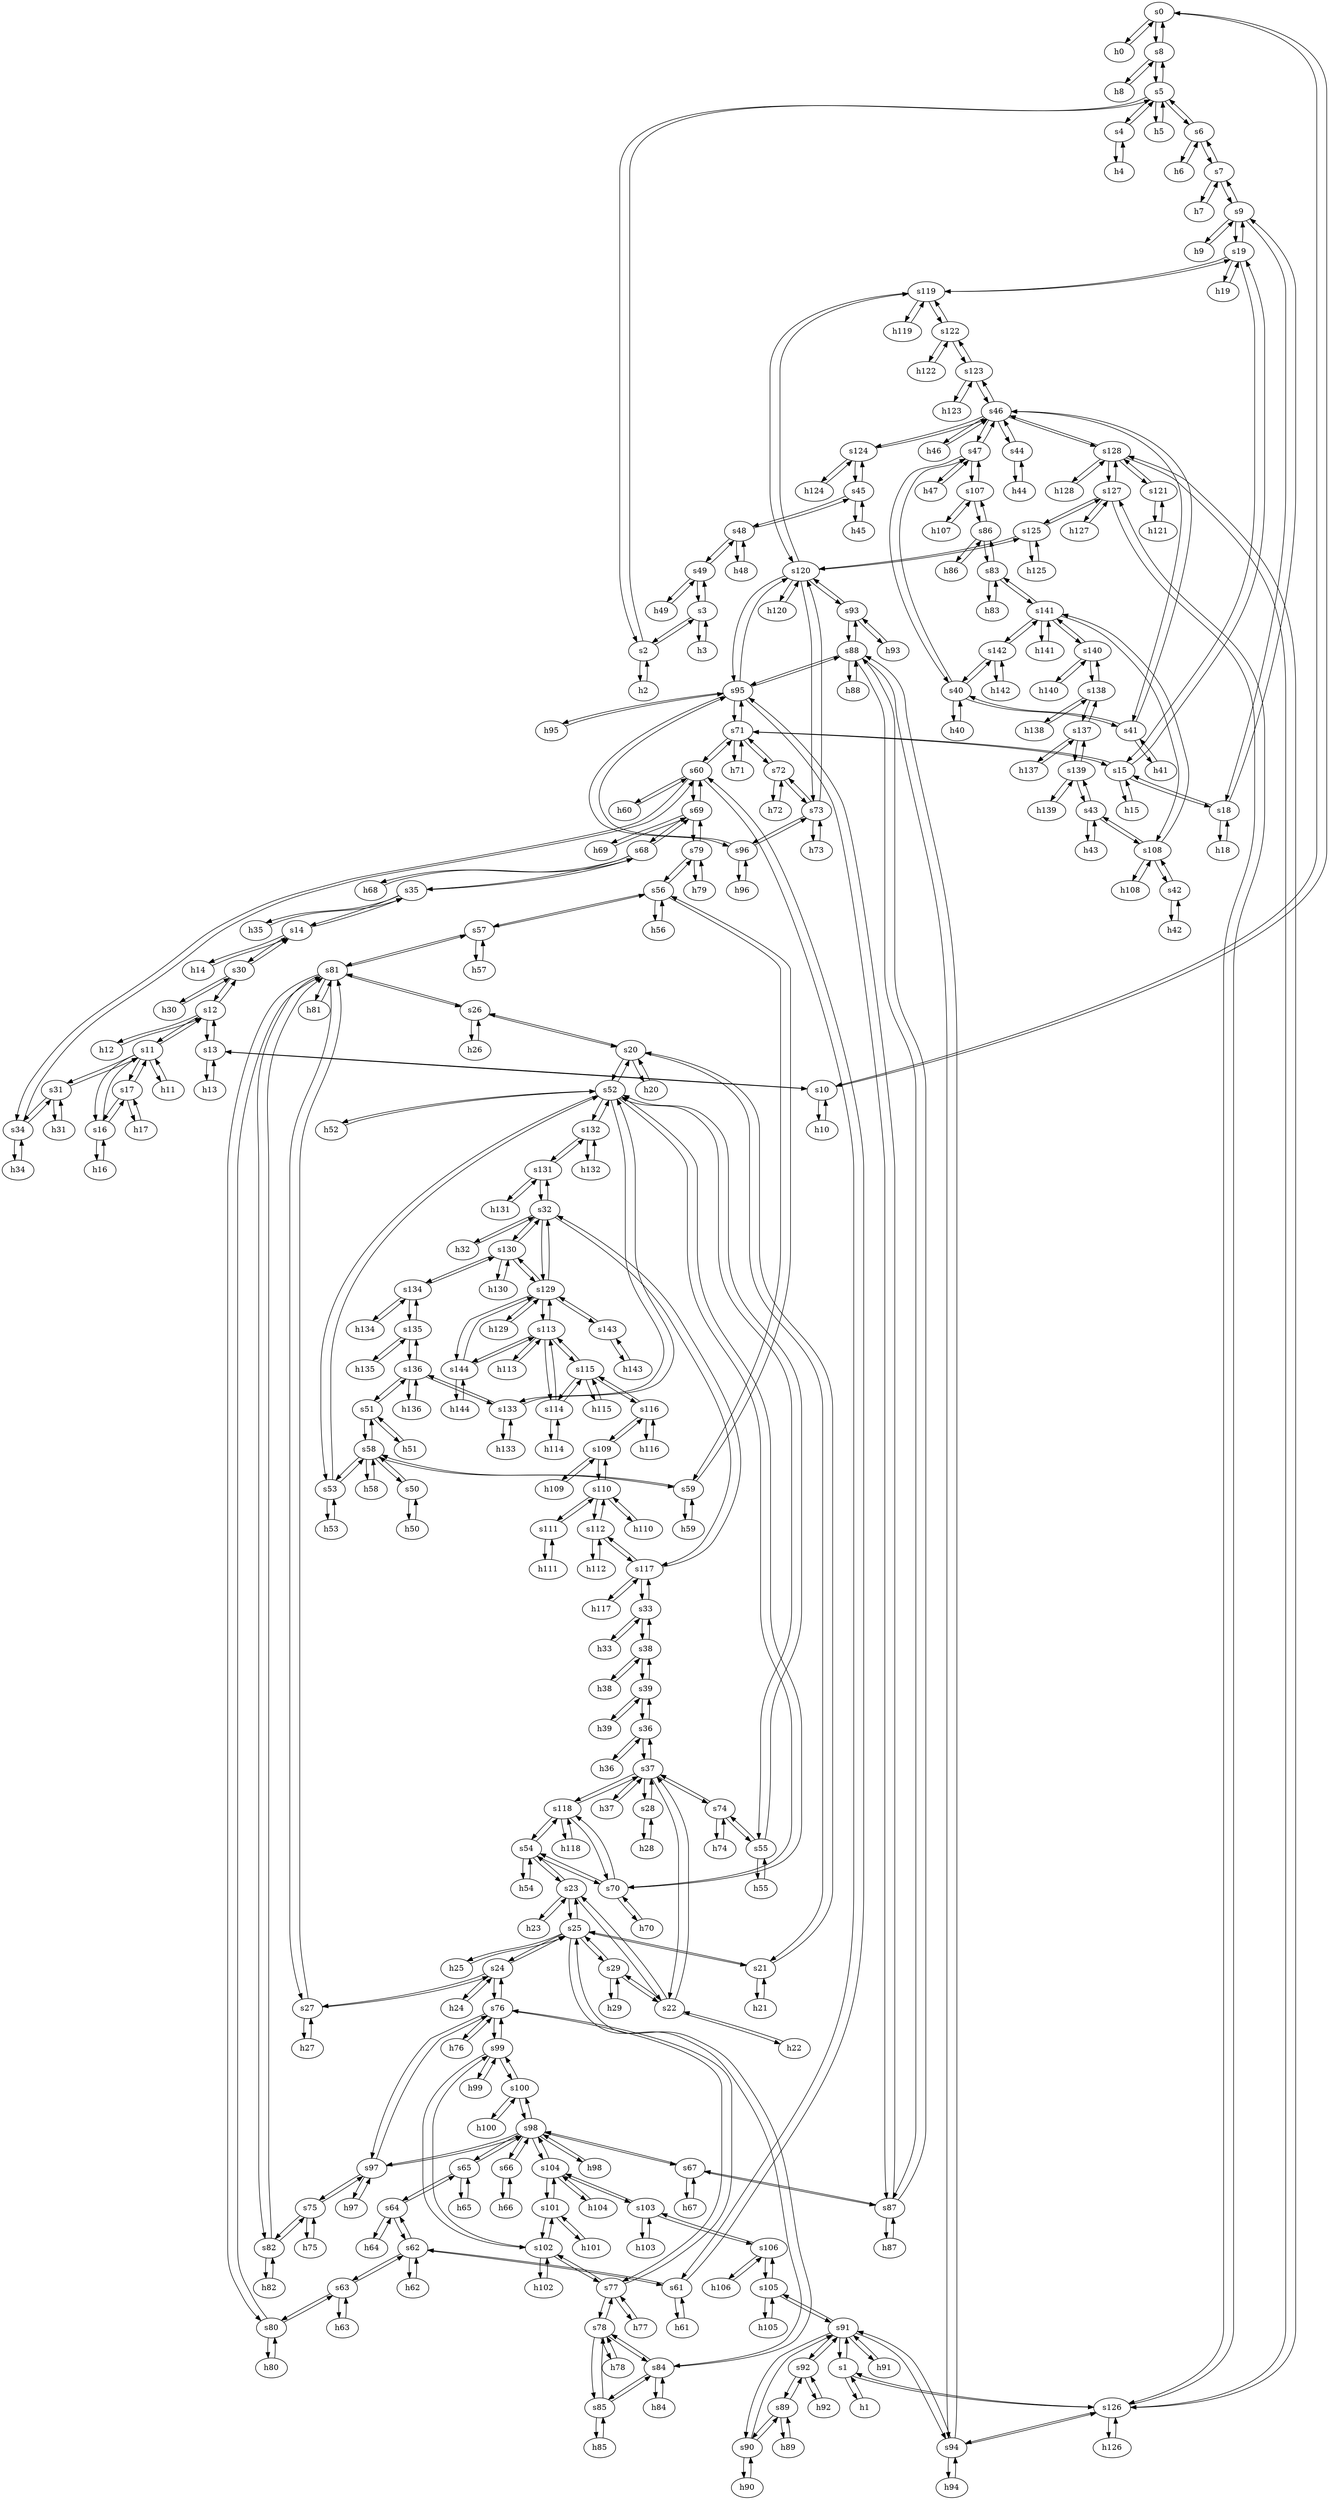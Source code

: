 strict digraph TATA {
	s0	 [id=0,
		type=switch];
	h0	 [ip="111.0.0.0",
		mac="00:00:00:00:0:0",
		type=host];
	s0 -> h0	 [capacity="1Gbps",
		cost=1,
		dst_port=1,
		src_port=1];
	s8	 [id=8,
		type=switch];
	s0 -> s8	 [capacity="1Gbps",
		cost=1,
		dst_port=2,
		src_port=2];
	s10	 [id=10,
		type=switch];
	s0 -> s10	 [capacity="1Gbps",
		cost=1,
		dst_port=2,
		src_port=3];
	h135	 [ip="111.0.135.135",
		mac="00:00:00:00:135:135",
		type=host];
	s135	 [id=135,
		type=switch];
	h135 -> s135	 [capacity="1Gbps",
		cost=1,
		dst_port=1,
		src_port=1];
	h139	 [ip="111.0.139.139",
		mac="00:00:00:00:139:139",
		type=host];
	s139	 [id=139,
		type=switch];
	h139 -> s139	 [capacity="1Gbps",
		cost=1,
		dst_port=1,
		src_port=1];
	h134	 [ip="111.0.134.134",
		mac="00:00:00:00:134:134",
		type=host];
	s134	 [id=134,
		type=switch];
	h134 -> s134	 [capacity="1Gbps",
		cost=1,
		dst_port=1,
		src_port=1];
	s7	 [id=7,
		type=switch];
	s9	 [id=9,
		type=switch];
	s7 -> s9	 [capacity="1Gbps",
		cost=1,
		dst_port=2,
		src_port=3];
	s6	 [id=6,
		type=switch];
	s7 -> s6	 [capacity="1Gbps",
		cost=1,
		dst_port=3,
		src_port=2];
	h7	 [ip="111.0.7.7",
		mac="00:00:00:00:7:7",
		type=host];
	s7 -> h7	 [capacity="1Gbps",
		cost=1,
		dst_port=1,
		src_port=1];
	h136	 [ip="111.0.136.136",
		mac="00:00:00:00:136:136",
		type=host];
	s136	 [id=136,
		type=switch];
	h136 -> s136	 [capacity="1Gbps",
		cost=1,
		dst_port=1,
		src_port=1];
	h137	 [ip="111.0.137.137",
		mac="00:00:00:00:137:137",
		type=host];
	s137	 [id=137,
		type=switch];
	h137 -> s137	 [capacity="1Gbps",
		cost=1,
		dst_port=1,
		src_port=1];
	h130	 [ip="111.0.130.130",
		mac="00:00:00:00:130:130",
		type=host];
	s130	 [id=130,
		type=switch];
	h130 -> s130	 [capacity="1Gbps",
		cost=1,
		dst_port=1,
		src_port=1];
	h131	 [ip="111.0.131.131",
		mac="00:00:00:00:131:131",
		type=host];
	s131	 [id=131,
		type=switch];
	h131 -> s131	 [capacity="1Gbps",
		cost=1,
		dst_port=1,
		src_port=1];
	h132	 [ip="111.0.132.132",
		mac="00:00:00:00:132:132",
		type=host];
	s132	 [id=132,
		type=switch];
	h132 -> s132	 [capacity="1Gbps",
		cost=1,
		dst_port=1,
		src_port=1];
	h20	 [ip="111.0.20.20",
		mac="00:00:00:00:20:20",
		type=host];
	s20	 [id=20,
		type=switch];
	h20 -> s20	 [capacity="1Gbps",
		cost=1,
		dst_port=1,
		src_port=1];
	h47	 [ip="111.0.47.47",
		mac="00:00:00:00:47:47",
		type=host];
	s47	 [id=47,
		type=switch];
	h47 -> s47	 [capacity="1Gbps",
		cost=1,
		dst_port=1,
		src_port=1];
	h46	 [ip="111.0.46.46",
		mac="00:00:00:00:46:46",
		type=host];
	s46	 [id=46,
		type=switch];
	h46 -> s46	 [capacity="1Gbps",
		cost=1,
		dst_port=1,
		src_port=1];
	h45	 [ip="111.0.45.45",
		mac="00:00:00:00:45:45",
		type=host];
	s45	 [id=45,
		type=switch];
	h45 -> s45	 [capacity="1Gbps",
		cost=1,
		dst_port=1,
		src_port=1];
	h44	 [ip="111.0.44.44",
		mac="00:00:00:00:44:44",
		type=host];
	s44	 [id=44,
		type=switch];
	h44 -> s44	 [capacity="1Gbps",
		cost=1,
		dst_port=1,
		src_port=1];
	h43	 [ip="111.0.43.43",
		mac="00:00:00:00:43:43",
		type=host];
	s43	 [id=43,
		type=switch];
	h43 -> s43	 [capacity="1Gbps",
		cost=1,
		dst_port=1,
		src_port=1];
	s5	 [id=5,
		type=switch];
	s5 -> s6	 [capacity="1Gbps",
		cost=1,
		dst_port=2,
		src_port=5];
	s2	 [id=2,
		type=switch];
	s5 -> s2	 [capacity="1Gbps",
		cost=1,
		dst_port=3,
		src_port=2];
	s4	 [id=4,
		type=switch];
	s5 -> s4	 [capacity="1Gbps",
		cost=1,
		dst_port=2,
		src_port=3];
	s5 -> s8	 [capacity="1Gbps",
		cost=1,
		dst_port=3,
		src_port=4];
	h5	 [ip="111.0.5.5",
		mac="00:00:00:00:5:5",
		type=host];
	s5 -> h5	 [capacity="1Gbps",
		cost=1,
		dst_port=1,
		src_port=1];
	h41	 [ip="111.0.41.41",
		mac="00:00:00:00:41:41",
		type=host];
	s41	 [id=41,
		type=switch];
	h41 -> s41	 [capacity="1Gbps",
		cost=1,
		dst_port=1,
		src_port=1];
	h40	 [ip="111.0.40.40",
		mac="00:00:00:00:40:40",
		type=host];
	s40	 [id=40,
		type=switch];
	h40 -> s40	 [capacity="1Gbps",
		cost=1,
		dst_port=1,
		src_port=1];
	h138	 [ip="111.0.138.138",
		mac="00:00:00:00:138:138",
		type=host];
	s138	 [id=138,
		type=switch];
	h138 -> s138	 [capacity="1Gbps",
		cost=1,
		dst_port=1,
		src_port=1];
	h4	 [ip="111.0.4.4",
		mac="00:00:00:00:4:4",
		type=host];
	s4 -> h4	 [capacity="1Gbps",
		cost=1,
		dst_port=1,
		src_port=1];
	s4 -> s5	 [capacity="1Gbps",
		cost=1,
		dst_port=3,
		src_port=2];
	h49	 [ip="111.0.49.49",
		mac="00:00:00:00:49:49",
		type=host];
	s49	 [id=49,
		type=switch];
	h49 -> s49	 [capacity="1Gbps",
		cost=1,
		dst_port=1,
		src_port=1];
	h48	 [ip="111.0.48.48",
		mac="00:00:00:00:48:48",
		type=host];
	s48	 [id=48,
		type=switch];
	h48 -> s48	 [capacity="1Gbps",
		cost=1,
		dst_port=1,
		src_port=1];
	s57	 [id=57,
		type=switch];
	s81	 [id=81,
		type=switch];
	s57 -> s81	 [capacity="1Gbps",
		cost=1,
		dst_port=4,
		src_port=4];
	h57	 [ip="111.0.57.57",
		mac="00:00:00:00:57:57",
		type=host];
	s57 -> h57	 [capacity="1Gbps",
		cost=1,
		dst_port=1,
		src_port=1];
	s56	 [id=56,
		type=switch];
	s57 -> s56	 [capacity="1Gbps",
		cost=1,
		dst_port=3,
		src_port=3];
	h56	 [ip="111.0.56.56",
		mac="00:00:00:00:56:56",
		type=host];
	s56 -> h56	 [capacity="1Gbps",
		cost=1,
		dst_port=1,
		src_port=1];
	s79	 [id=79,
		type=switch];
	s56 -> s79	 [capacity="1Gbps",
		cost=1,
		dst_port=2,
		src_port=6];
	s56 -> s57	 [capacity="1Gbps",
		cost=1,
		dst_port=3,
		src_port=3];
	s59	 [id=59,
		type=switch];
	s56 -> s59	 [capacity="1Gbps",
		cost=1,
		dst_port=3,
		src_port=5];
	s55	 [id=55,
		type=switch];
	s52	 [id=52,
		type=switch];
	s55 -> s52	 [capacity="1Gbps",
		cost=1,
		dst_port=8,
		src_port=2];
	h55	 [ip="111.0.55.55",
		mac="00:00:00:00:55:55",
		type=host];
	s55 -> h55	 [capacity="1Gbps",
		cost=1,
		dst_port=1,
		src_port=1];
	s74	 [id=74,
		type=switch];
	s55 -> s74	 [capacity="1Gbps",
		cost=1,
		dst_port=3,
		src_port=3];
	s54	 [id=54,
		type=switch];
	s118	 [id=118,
		type=switch];
	s54 -> s118	 [capacity="1Gbps",
		cost=1,
		dst_port=3,
		src_port=4];
	h54	 [ip="111.0.54.54",
		mac="00:00:00:00:54:54",
		type=host];
	s54 -> h54	 [capacity="1Gbps",
		cost=1,
		dst_port=1,
		src_port=1];
	s23	 [id=23,
		type=switch];
	s54 -> s23	 [capacity="1Gbps",
		cost=1,
		dst_port=4,
		src_port=2];
	s70	 [id=70,
		type=switch];
	s54 -> s70	 [capacity="1Gbps",
		cost=1,
		dst_port=4,
		src_port=3];
	s53	 [id=53,
		type=switch];
	s53 -> s52	 [capacity="1Gbps",
		cost=1,
		dst_port=7,
		src_port=2];
	s58	 [id=58,
		type=switch];
	s53 -> s58	 [capacity="1Gbps",
		cost=1,
		dst_port=4,
		src_port=3];
	h53	 [ip="111.0.53.53",
		mac="00:00:00:00:53:53",
		type=host];
	s53 -> h53	 [capacity="1Gbps",
		cost=1,
		dst_port=1,
		src_port=1];
	s52 -> s53	 [capacity="1Gbps",
		cost=1,
		dst_port=2,
		src_port=7];
	s52 -> s20	 [capacity="1Gbps",
		cost=1,
		dst_port=3,
		src_port=2];
	h52	 [ip="111.0.52.52",
		mac="00:00:00:00:52:52",
		type=host];
	s52 -> h52	 [capacity="1Gbps",
		cost=1,
		dst_port=1,
		src_port=1];
	s52 -> s55	 [capacity="1Gbps",
		cost=1,
		dst_port=2,
		src_port=8];
	s52 -> s132	 [capacity="1Gbps",
		cost=1,
		dst_port=2,
		src_port=3];
	s133	 [id=133,
		type=switch];
	s52 -> s133	 [capacity="1Gbps",
		cost=1,
		dst_port=2,
		src_port=4];
	s52 -> s70	 [capacity="1Gbps",
		cost=1,
		dst_port=3,
		src_port=6];
	s51	 [id=51,
		type=switch];
	s51 -> s136	 [capacity="1Gbps",
		cost=1,
		dst_port=2,
		src_port=2];
	h51	 [ip="111.0.51.51",
		mac="00:00:00:00:51:51",
		type=host];
	s51 -> h51	 [capacity="1Gbps",
		cost=1,
		dst_port=1,
		src_port=1];
	s51 -> s58	 [capacity="1Gbps",
		cost=1,
		dst_port=3,
		src_port=3];
	s50	 [id=50,
		type=switch];
	s50 -> s58	 [capacity="1Gbps",
		cost=1,
		dst_port=2,
		src_port=2];
	h50	 [ip="111.0.50.50",
		mac="00:00:00:00:50:50",
		type=host];
	s50 -> h50	 [capacity="1Gbps",
		cost=1,
		dst_port=1,
		src_port=1];
	h141	 [ip="111.0.141.141",
		mac="00:00:00:00:141:141",
		type=host];
	s141	 [id=141,
		type=switch];
	h141 -> s141	 [capacity="1Gbps",
		cost=1,
		dst_port=1,
		src_port=1];
	h140	 [ip="111.0.140.140",
		mac="00:00:00:00:140:140",
		type=host];
	s140	 [id=140,
		type=switch];
	h140 -> s140	 [capacity="1Gbps",
		cost=1,
		dst_port=1,
		src_port=1];
	h143	 [ip="111.0.143.143",
		mac="00:00:00:00:143:143",
		type=host];
	s143	 [id=143,
		type=switch];
	h143 -> s143	 [capacity="1Gbps",
		cost=1,
		dst_port=1,
		src_port=1];
	h142	 [ip="111.0.142.142",
		mac="00:00:00:00:142:142",
		type=host];
	s142	 [id=142,
		type=switch];
	h142 -> s142	 [capacity="1Gbps",
		cost=1,
		dst_port=1,
		src_port=1];
	h144	 [ip="111.0.144.144",
		mac="00:00:00:00:144:144",
		type=host];
	s144	 [id=144,
		type=switch];
	h144 -> s144	 [capacity="1Gbps",
		cost=1,
		dst_port=1,
		src_port=1];
	h59	 [ip="111.0.59.59",
		mac="00:00:00:00:59:59",
		type=host];
	s59 -> h59	 [capacity="1Gbps",
		cost=1,
		dst_port=1,
		src_port=1];
	s59 -> s58	 [capacity="1Gbps",
		cost=1,
		dst_port=6,
		src_port=5];
	s59 -> s56	 [capacity="1Gbps",
		cost=1,
		dst_port=5,
		src_port=3];
	s58 -> s51	 [capacity="1Gbps",
		cost=1,
		dst_port=3,
		src_port=3];
	s58 -> s53	 [capacity="1Gbps",
		cost=1,
		dst_port=3,
		src_port=4];
	h58	 [ip="111.0.58.58",
		mac="00:00:00:00:58:58",
		type=host];
	s58 -> h58	 [capacity="1Gbps",
		cost=1,
		dst_port=1,
		src_port=1];
	s58 -> s59	 [capacity="1Gbps",
		cost=1,
		dst_port=5,
		src_port=6];
	s58 -> s50	 [capacity="1Gbps",
		cost=1,
		dst_port=2,
		src_port=2];
	h129	 [ip="111.0.129.129",
		mac="00:00:00:00:129:129",
		type=host];
	s129	 [id=129,
		type=switch];
	h129 -> s129	 [capacity="1Gbps",
		cost=1,
		dst_port=1,
		src_port=1];
	h128	 [ip="111.0.128.128",
		mac="00:00:00:00:128:128",
		type=host];
	s128	 [id=128,
		type=switch];
	h128 -> s128	 [capacity="1Gbps",
		cost=1,
		dst_port=1,
		src_port=1];
	h127	 [ip="111.0.127.127",
		mac="00:00:00:00:127:127",
		type=host];
	s127	 [id=127,
		type=switch];
	h127 -> s127	 [capacity="1Gbps",
		cost=1,
		dst_port=1,
		src_port=1];
	h126	 [ip="111.0.126.126",
		mac="00:00:00:00:126:126",
		type=host];
	s126	 [id=126,
		type=switch];
	h126 -> s126	 [capacity="1Gbps",
		cost=1,
		dst_port=1,
		src_port=1];
	h125	 [ip="111.0.125.125",
		mac="00:00:00:00:125:125",
		type=host];
	s125	 [id=125,
		type=switch];
	h125 -> s125	 [capacity="1Gbps",
		cost=1,
		dst_port=1,
		src_port=1];
	h124	 [ip="111.0.124.124",
		mac="00:00:00:00:124:124",
		type=host];
	s124	 [id=124,
		type=switch];
	h124 -> s124	 [capacity="1Gbps",
		cost=1,
		dst_port=1,
		src_port=1];
	h123	 [ip="111.0.123.123",
		mac="00:00:00:00:123:123",
		type=host];
	s123	 [id=123,
		type=switch];
	h123 -> s123	 [capacity="1Gbps",
		cost=1,
		dst_port=1,
		src_port=1];
	h122	 [ip="111.0.122.122",
		mac="00:00:00:00:122:122",
		type=host];
	s122	 [id=122,
		type=switch];
	h122 -> s122	 [capacity="1Gbps",
		cost=1,
		dst_port=1,
		src_port=1];
	h121	 [ip="111.0.121.121",
		mac="00:00:00:00:121:121",
		type=host];
	s121	 [id=121,
		type=switch];
	h121 -> s121	 [capacity="1Gbps",
		cost=1,
		dst_port=1,
		src_port=1];
	h120	 [ip="111.0.120.120",
		mac="00:00:00:00:120:120",
		type=host];
	s120	 [id=120,
		type=switch];
	h120 -> s120	 [capacity="1Gbps",
		cost=1,
		dst_port=1,
		src_port=1];
	h54 -> s54	 [capacity="1Gbps",
		cost=1,
		dst_port=1,
		src_port=1];
	h55 -> s55	 [capacity="1Gbps",
		cost=1,
		dst_port=1,
		src_port=1];
	h56 -> s56	 [capacity="1Gbps",
		cost=1,
		dst_port=1,
		src_port=1];
	h57 -> s57	 [capacity="1Gbps",
		cost=1,
		dst_port=1,
		src_port=1];
	h50 -> s50	 [capacity="1Gbps",
		cost=1,
		dst_port=1,
		src_port=1];
	h51 -> s51	 [capacity="1Gbps",
		cost=1,
		dst_port=1,
		src_port=1];
	h52 -> s52	 [capacity="1Gbps",
		cost=1,
		dst_port=1,
		src_port=1];
	h53 -> s53	 [capacity="1Gbps",
		cost=1,
		dst_port=1,
		src_port=1];
	h133	 [ip="111.0.133.133",
		mac="00:00:00:00:133:133",
		type=host];
	h133 -> s133	 [capacity="1Gbps",
		cost=1,
		dst_port=1,
		src_port=1];
	h58 -> s58	 [capacity="1Gbps",
		cost=1,
		dst_port=1,
		src_port=1];
	h59 -> s59	 [capacity="1Gbps",
		cost=1,
		dst_port=1,
		src_port=1];
	s135 -> s134	 [capacity="1Gbps",
		cost=1,
		dst_port=3,
		src_port=2];
	s135 -> s136	 [capacity="1Gbps",
		cost=1,
		dst_port=4,
		src_port=3];
	s135 -> h135	 [capacity="1Gbps",
		cost=1,
		dst_port=1,
		src_port=1];
	s108	 [id=108,
		type=switch];
	s108 -> s141	 [capacity="1Gbps",
		cost=1,
		dst_port=3,
		src_port=4];
	s42	 [id=42,
		type=switch];
	s108 -> s42	 [capacity="1Gbps",
		cost=1,
		dst_port=2,
		src_port=2];
	h108	 [ip="111.0.108.108",
		mac="00:00:00:00:108:108",
		type=host];
	s108 -> h108	 [capacity="1Gbps",
		cost=1,
		dst_port=1,
		src_port=1];
	s108 -> s43	 [capacity="1Gbps",
		cost=1,
		dst_port=3,
		src_port=3];
	s109	 [id=109,
		type=switch];
	s110	 [id=110,
		type=switch];
	s109 -> s110	 [capacity="1Gbps",
		cost=1,
		dst_port=2,
		src_port=3];
	s116	 [id=116,
		type=switch];
	s109 -> s116	 [capacity="1Gbps",
		cost=1,
		dst_port=2,
		src_port=2];
	h109	 [ip="111.0.109.109",
		mac="00:00:00:00:109:109",
		type=host];
	s109 -> h109	 [capacity="1Gbps",
		cost=1,
		dst_port=1,
		src_port=1];
	s134 -> s135	 [capacity="1Gbps",
		cost=1,
		dst_port=2,
		src_port=3];
	s134 -> s130	 [capacity="1Gbps",
		cost=1,
		dst_port=4,
		src_port=2];
	s134 -> h134	 [capacity="1Gbps",
		cost=1,
		dst_port=1,
		src_port=1];
	s104	 [id=104,
		type=switch];
	s101	 [id=101,
		type=switch];
	s104 -> s101	 [capacity="1Gbps",
		cost=1,
		dst_port=2,
		src_port=3];
	s98	 [id=98,
		type=switch];
	s104 -> s98	 [capacity="1Gbps",
		cost=1,
		dst_port=7,
		src_port=2];
	h104	 [ip="111.0.104.104",
		mac="00:00:00:00:104:104",
		type=host];
	s104 -> h104	 [capacity="1Gbps",
		cost=1,
		dst_port=1,
		src_port=1];
	s103	 [id=103,
		type=switch];
	s104 -> s103	 [capacity="1Gbps",
		cost=1,
		dst_port=2,
		src_port=4];
	s105	 [id=105,
		type=switch];
	s91	 [id=91,
		type=switch];
	s105 -> s91	 [capacity="1Gbps",
		cost=1,
		dst_port=6,
		src_port=2];
	h105	 [ip="111.0.105.105",
		mac="00:00:00:00:105:105",
		type=host];
	s105 -> h105	 [capacity="1Gbps",
		cost=1,
		dst_port=1,
		src_port=1];
	s106	 [id=106,
		type=switch];
	s105 -> s106	 [capacity="1Gbps",
		cost=1,
		dst_port=3,
		src_port=3];
	s106 -> s105	 [capacity="1Gbps",
		cost=1,
		dst_port=3,
		src_port=3];
	h106	 [ip="111.0.106.106",
		mac="00:00:00:00:106:106",
		type=host];
	s106 -> h106	 [capacity="1Gbps",
		cost=1,
		dst_port=1,
		src_port=1];
	s106 -> s103	 [capacity="1Gbps",
		cost=1,
		dst_port=3,
		src_port=2];
	s107	 [id=107,
		type=switch];
	h107	 [ip="111.0.107.107",
		mac="00:00:00:00:107:107",
		type=host];
	s107 -> h107	 [capacity="1Gbps",
		cost=1,
		dst_port=1,
		src_port=1];
	s107 -> s47	 [capacity="1Gbps",
		cost=1,
		dst_port=4,
		src_port=2];
	s86	 [id=86,
		type=switch];
	s107 -> s86	 [capacity="1Gbps",
		cost=1,
		dst_port=3,
		src_port=3];
	s100	 [id=100,
		type=switch];
	s100 -> s98	 [capacity="1Gbps",
		cost=1,
		dst_port=6,
		src_port=2];
	s99	 [id=99,
		type=switch];
	s100 -> s99	 [capacity="1Gbps",
		cost=1,
		dst_port=3,
		src_port=3];
	h100	 [ip="111.0.100.100",
		mac="00:00:00:00:100:100",
		type=host];
	s100 -> h100	 [capacity="1Gbps",
		cost=1,
		dst_port=1,
		src_port=1];
	s102	 [id=102,
		type=switch];
	s101 -> s102	 [capacity="1Gbps",
		cost=1,
		dst_port=4,
		src_port=3];
	h101	 [ip="111.0.101.101",
		mac="00:00:00:00:101:101",
		type=host];
	s101 -> h101	 [capacity="1Gbps",
		cost=1,
		dst_port=1,
		src_port=1];
	s101 -> s104	 [capacity="1Gbps",
		cost=1,
		dst_port=3,
		src_port=2];
	s102 -> s101	 [capacity="1Gbps",
		cost=1,
		dst_port=3,
		src_port=4];
	s77	 [id=77,
		type=switch];
	s102 -> s77	 [capacity="1Gbps",
		cost=1,
		dst_port=4,
		src_port=2];
	h102	 [ip="111.0.102.102",
		mac="00:00:00:00:102:102",
		type=host];
	s102 -> h102	 [capacity="1Gbps",
		cost=1,
		dst_port=1,
		src_port=1];
	s102 -> s99	 [capacity="1Gbps",
		cost=1,
		dst_port=4,
		src_port=3];
	h103	 [ip="111.0.103.103",
		mac="00:00:00:00:103:103",
		type=host];
	s103 -> h103	 [capacity="1Gbps",
		cost=1,
		dst_port=1,
		src_port=1];
	s103 -> s104	 [capacity="1Gbps",
		cost=1,
		dst_port=4,
		src_port=2];
	s103 -> s106	 [capacity="1Gbps",
		cost=1,
		dst_port=2,
		src_port=3];
	s44 -> h44	 [capacity="1Gbps",
		cost=1,
		dst_port=1,
		src_port=1];
	s44 -> s46	 [capacity="1Gbps",
		cost=1,
		dst_port=3,
		src_port=2];
	h24	 [ip="111.0.24.24",
		mac="00:00:00:00:24:24",
		type=host];
	s24	 [id=24,
		type=switch];
	h24 -> s24	 [capacity="1Gbps",
		cost=1,
		dst_port=1,
		src_port=1];
	s46 -> s128	 [capacity="1Gbps",
		cost=1,
		dst_port=3,
		src_port=5];
	s46 -> s47	 [capacity="1Gbps",
		cost=1,
		dst_port=3,
		src_port=6];
	s46 -> h46	 [capacity="1Gbps",
		cost=1,
		dst_port=1,
		src_port=1];
	s46 -> s41	 [capacity="1Gbps",
		cost=1,
		dst_port=3,
		src_port=2];
	s46 -> s123	 [capacity="1Gbps",
		cost=1,
		dst_port=2,
		src_port=7];
	s46 -> s124	 [capacity="1Gbps",
		cost=1,
		dst_port=3,
		src_port=8];
	s46 -> s44	 [capacity="1Gbps",
		cost=1,
		dst_port=2,
		src_port=3];
	s47 -> h47	 [capacity="1Gbps",
		cost=1,
		dst_port=1,
		src_port=1];
	s47 -> s40	 [capacity="1Gbps",
		cost=1,
		dst_port=4,
		src_port=2];
	s47 -> s107	 [capacity="1Gbps",
		cost=1,
		dst_port=2,
		src_port=4];
	s47 -> s46	 [capacity="1Gbps",
		cost=1,
		dst_port=6,
		src_port=3];
	s40 -> s47	 [capacity="1Gbps",
		cost=1,
		dst_port=2,
		src_port=4];
	s40 -> s41	 [capacity="1Gbps",
		cost=1,
		dst_port=2,
		src_port=2];
	s40 -> s142	 [capacity="1Gbps",
		cost=1,
		dst_port=2,
		src_port=3];
	s40 -> h40	 [capacity="1Gbps",
		cost=1,
		dst_port=1,
		src_port=1];
	s41 -> h41	 [capacity="1Gbps",
		cost=1,
		dst_port=1,
		src_port=1];
	s41 -> s40	 [capacity="1Gbps",
		cost=1,
		dst_port=2,
		src_port=2];
	s41 -> s46	 [capacity="1Gbps",
		cost=1,
		dst_port=2,
		src_port=3];
	s42 -> s108	 [capacity="1Gbps",
		cost=1,
		dst_port=2,
		src_port=2];
	h42	 [ip="111.0.42.42",
		mac="00:00:00:00:42:42",
		type=host];
	s42 -> h42	 [capacity="1Gbps",
		cost=1,
		dst_port=1,
		src_port=1];
	s43 -> s139	 [capacity="1Gbps",
		cost=1,
		dst_port=2,
		src_port=2];
	s43 -> s108	 [capacity="1Gbps",
		cost=1,
		dst_port=3,
		src_port=3];
	s43 -> h43	 [capacity="1Gbps",
		cost=1,
		dst_port=1,
		src_port=1];
	s32	 [id=32,
		type=switch];
	s131 -> s32	 [capacity="1Gbps",
		cost=1,
		dst_port=4,
		src_port=2];
	s131 -> s132	 [capacity="1Gbps",
		cost=1,
		dst_port=3,
		src_port=3];
	s131 -> h131	 [capacity="1Gbps",
		cost=1,
		dst_port=1,
		src_port=1];
	s48 -> h48	 [capacity="1Gbps",
		cost=1,
		dst_port=1,
		src_port=1];
	s48 -> s45	 [capacity="1Gbps",
		cost=1,
		dst_port=2,
		src_port=2];
	s48 -> s49	 [capacity="1Gbps",
		cost=1,
		dst_port=3,
		src_port=3];
	s49 -> s48	 [capacity="1Gbps",
		cost=1,
		dst_port=3,
		src_port=3];
	s49 -> h49	 [capacity="1Gbps",
		cost=1,
		dst_port=1,
		src_port=1];
	s3	 [id=3,
		type=switch];
	s49 -> s3	 [capacity="1Gbps",
		cost=1,
		dst_port=3,
		src_port=2];
	h42 -> s42	 [capacity="1Gbps",
		cost=1,
		dst_port=1,
		src_port=1];
	h118	 [ip="111.0.118.118",
		mac="00:00:00:00:118:118",
		type=host];
	h118 -> s118	 [capacity="1Gbps",
		cost=1,
		dst_port=1,
		src_port=1];
	h119	 [ip="111.0.119.119",
		mac="00:00:00:00:119:119",
		type=host];
	s119	 [id=119,
		type=switch];
	h119 -> s119	 [capacity="1Gbps",
		cost=1,
		dst_port=1,
		src_port=1];
	s133 -> s136	 [capacity="1Gbps",
		cost=1,
		dst_port=3,
		src_port=3];
	s133 -> s52	 [capacity="1Gbps",
		cost=1,
		dst_port=4,
		src_port=2];
	s133 -> h133	 [capacity="1Gbps",
		cost=1,
		dst_port=1,
		src_port=1];
	h112	 [ip="111.0.112.112",
		mac="00:00:00:00:112:112",
		type=host];
	s112	 [id=112,
		type=switch];
	h112 -> s112	 [capacity="1Gbps",
		cost=1,
		dst_port=1,
		src_port=1];
	h113	 [ip="111.0.113.113",
		mac="00:00:00:00:113:113",
		type=host];
	s113	 [id=113,
		type=switch];
	h113 -> s113	 [capacity="1Gbps",
		cost=1,
		dst_port=1,
		src_port=1];
	h110	 [ip="111.0.110.110",
		mac="00:00:00:00:110:110",
		type=host];
	h110 -> s110	 [capacity="1Gbps",
		cost=1,
		dst_port=1,
		src_port=1];
	h111	 [ip="111.0.111.111",
		mac="00:00:00:00:111:111",
		type=host];
	s111	 [id=111,
		type=switch];
	h111 -> s111	 [capacity="1Gbps",
		cost=1,
		dst_port=1,
		src_port=1];
	h116	 [ip="111.0.116.116",
		mac="00:00:00:00:116:116",
		type=host];
	h116 -> s116	 [capacity="1Gbps",
		cost=1,
		dst_port=1,
		src_port=1];
	h117	 [ip="111.0.117.117",
		mac="00:00:00:00:117:117",
		type=host];
	s117	 [id=117,
		type=switch];
	h117 -> s117	 [capacity="1Gbps",
		cost=1,
		dst_port=1,
		src_port=1];
	h114	 [ip="111.0.114.114",
		mac="00:00:00:00:114:114",
		type=host];
	s114	 [id=114,
		type=switch];
	h114 -> s114	 [capacity="1Gbps",
		cost=1,
		dst_port=1,
		src_port=1];
	h115	 [ip="111.0.115.115",
		mac="00:00:00:00:115:115",
		type=host];
	s115	 [id=115,
		type=switch];
	h115 -> s115	 [capacity="1Gbps",
		cost=1,
		dst_port=1,
		src_port=1];
	h69	 [ip="111.0.69.69",
		mac="00:00:00:00:69:69",
		type=host];
	s69	 [id=69,
		type=switch];
	h69 -> s69	 [capacity="1Gbps",
		cost=1,
		dst_port=1,
		src_port=1];
	h68	 [ip="111.0.68.68",
		mac="00:00:00:00:68:68",
		type=host];
	s68	 [id=68,
		type=switch];
	h68 -> s68	 [capacity="1Gbps",
		cost=1,
		dst_port=1,
		src_port=1];
	s137 -> h137	 [capacity="1Gbps",
		cost=1,
		dst_port=1,
		src_port=1];
	s137 -> s139	 [capacity="1Gbps",
		cost=1,
		dst_port=3,
		src_port=3];
	s137 -> s138	 [capacity="1Gbps",
		cost=1,
		dst_port=2,
		src_port=2];
	h61	 [ip="111.0.61.61",
		mac="00:00:00:00:61:61",
		type=host];
	s61	 [id=61,
		type=switch];
	h61 -> s61	 [capacity="1Gbps",
		cost=1,
		dst_port=1,
		src_port=1];
	h60	 [ip="111.0.60.60",
		mac="00:00:00:00:60:60",
		type=host];
	s60	 [id=60,
		type=switch];
	h60 -> s60	 [capacity="1Gbps",
		cost=1,
		dst_port=1,
		src_port=1];
	h63	 [ip="111.0.63.63",
		mac="00:00:00:00:63:63",
		type=host];
	s63	 [id=63,
		type=switch];
	h63 -> s63	 [capacity="1Gbps",
		cost=1,
		dst_port=1,
		src_port=1];
	h62	 [ip="111.0.62.62",
		mac="00:00:00:00:62:62",
		type=host];
	s62	 [id=62,
		type=switch];
	h62 -> s62	 [capacity="1Gbps",
		cost=1,
		dst_port=1,
		src_port=1];
	h65	 [ip="111.0.65.65",
		mac="00:00:00:00:65:65",
		type=host];
	s65	 [id=65,
		type=switch];
	h65 -> s65	 [capacity="1Gbps",
		cost=1,
		dst_port=1,
		src_port=1];
	h64	 [ip="111.0.64.64",
		mac="00:00:00:00:64:64",
		type=host];
	s64	 [id=64,
		type=switch];
	h64 -> s64	 [capacity="1Gbps",
		cost=1,
		dst_port=1,
		src_port=1];
	h67	 [ip="111.0.67.67",
		mac="00:00:00:00:67:67",
		type=host];
	s67	 [id=67,
		type=switch];
	h67 -> s67	 [capacity="1Gbps",
		cost=1,
		dst_port=1,
		src_port=1];
	h66	 [ip="111.0.66.66",
		mac="00:00:00:00:66:66",
		type=host];
	s66	 [id=66,
		type=switch];
	h66 -> s66	 [capacity="1Gbps",
		cost=1,
		dst_port=1,
		src_port=1];
	s119 -> h119	 [capacity="1Gbps",
		cost=1,
		dst_port=1,
		src_port=1];
	s119 -> s122	 [capacity="1Gbps",
		cost=1,
		dst_port=2,
		src_port=4];
	s19	 [id=19,
		type=switch];
	s119 -> s19	 [capacity="1Gbps",
		cost=1,
		dst_port=4,
		src_port=2];
	s119 -> s120	 [capacity="1Gbps",
		cost=1,
		dst_port=5,
		src_port=3];
	s45 -> s48	 [capacity="1Gbps",
		cost=1,
		dst_port=2,
		src_port=2];
	s45 -> s124	 [capacity="1Gbps",
		cost=1,
		dst_port=2,
		src_port=3];
	s45 -> h45	 [capacity="1Gbps",
		cost=1,
		dst_port=1,
		src_port=1];
	s117 -> h117	 [capacity="1Gbps",
		cost=1,
		dst_port=1,
		src_port=1];
	s117 -> s112	 [capacity="1Gbps",
		cost=1,
		dst_port=3,
		src_port=4];
	s117 -> s32	 [capacity="1Gbps",
		cost=1,
		dst_port=5,
		src_port=2];
	s33	 [id=33,
		type=switch];
	s117 -> s33	 [capacity="1Gbps",
		cost=1,
		dst_port=2,
		src_port=3];
	s116 -> s115	 [capacity="1Gbps",
		cost=1,
		dst_port=4,
		src_port=3];
	s116 -> h116	 [capacity="1Gbps",
		cost=1,
		dst_port=1,
		src_port=1];
	s116 -> s109	 [capacity="1Gbps",
		cost=1,
		dst_port=2,
		src_port=2];
	s115 -> s114	 [capacity="1Gbps",
		cost=1,
		dst_port=3,
		src_port=3];
	s115 -> h115	 [capacity="1Gbps",
		cost=1,
		dst_port=1,
		src_port=1];
	s115 -> s116	 [capacity="1Gbps",
		cost=1,
		dst_port=3,
		src_port=4];
	s115 -> s113	 [capacity="1Gbps",
		cost=1,
		dst_port=5,
		src_port=2];
	s114 -> s115	 [capacity="1Gbps",
		cost=1,
		dst_port=3,
		src_port=3];
	s114 -> s113	 [capacity="1Gbps",
		cost=1,
		dst_port=4,
		src_port=2];
	s114 -> h114	 [capacity="1Gbps",
		cost=1,
		dst_port=1,
		src_port=1];
	s113 -> s115	 [capacity="1Gbps",
		cost=1,
		dst_port=2,
		src_port=5];
	s113 -> s144	 [capacity="1Gbps",
		cost=1,
		dst_port=2,
		src_port=2];
	s113 -> s114	 [capacity="1Gbps",
		cost=1,
		dst_port=2,
		src_port=4];
	s113 -> h113	 [capacity="1Gbps",
		cost=1,
		dst_port=1,
		src_port=1];
	s113 -> s129	 [capacity="1Gbps",
		cost=1,
		dst_port=3,
		src_port=3];
	s112 -> s110	 [capacity="1Gbps",
		cost=1,
		dst_port=3,
		src_port=2];
	s112 -> s117	 [capacity="1Gbps",
		cost=1,
		dst_port=4,
		src_port=3];
	s112 -> h112	 [capacity="1Gbps",
		cost=1,
		dst_port=1,
		src_port=1];
	s111 -> s110	 [capacity="1Gbps",
		cost=1,
		dst_port=5,
		src_port=3];
	s111 -> h111	 [capacity="1Gbps",
		cost=1,
		dst_port=1,
		src_port=1];
	s110 -> s112	 [capacity="1Gbps",
		cost=1,
		dst_port=2,
		src_port=3];
	s110 -> s111	 [capacity="1Gbps",
		cost=1,
		dst_port=3,
		src_port=5];
	s110 -> s109	 [capacity="1Gbps",
		cost=1,
		dst_port=3,
		src_port=2];
	s110 -> h110	 [capacity="1Gbps",
		cost=1,
		dst_port=1,
		src_port=1];
	h79	 [ip="111.0.79.79",
		mac="00:00:00:00:79:79",
		type=host];
	s79 -> h79	 [capacity="1Gbps",
		cost=1,
		dst_port=1,
		src_port=1];
	s79 -> s69	 [capacity="1Gbps",
		cost=1,
		dst_port=4,
		src_port=3];
	s79 -> s56	 [capacity="1Gbps",
		cost=1,
		dst_port=6,
		src_port=2];
	s78	 [id=78,
		type=switch];
	s78 -> s77	 [capacity="1Gbps",
		cost=1,
		dst_port=3,
		src_port=2];
	h78	 [ip="111.0.78.78",
		mac="00:00:00:00:78:78",
		type=host];
	s78 -> h78	 [capacity="1Gbps",
		cost=1,
		dst_port=1,
		src_port=1];
	s85	 [id=85,
		type=switch];
	s78 -> s85	 [capacity="1Gbps",
		cost=1,
		dst_port=2,
		src_port=4];
	s84	 [id=84,
		type=switch];
	s78 -> s84	 [capacity="1Gbps",
		cost=1,
		dst_port=3,
		src_port=3];
	s71	 [id=71,
		type=switch];
	s72	 [id=72,
		type=switch];
	s71 -> s72	 [capacity="1Gbps",
		cost=1,
		dst_port=2,
		src_port=4];
	s95	 [id=95,
		type=switch];
	s71 -> s95	 [capacity="1Gbps",
		cost=1,
		dst_port=2,
		src_port=5];
	s15	 [id=15,
		type=switch];
	s71 -> s15	 [capacity="1Gbps",
		cost=1,
		dst_port=4,
		src_port=2];
	s71 -> s60	 [capacity="1Gbps",
		cost=1,
		dst_port=3,
		src_port=3];
	h71	 [ip="111.0.71.71",
		mac="00:00:00:00:71:71",
		type=host];
	s71 -> h71	 [capacity="1Gbps",
		cost=1,
		dst_port=1,
		src_port=1];
	s70 -> s118	 [capacity="1Gbps",
		cost=1,
		dst_port=4,
		src_port=5];
	s70 -> s52	 [capacity="1Gbps",
		cost=1,
		dst_port=6,
		src_port=3];
	s70 -> s54	 [capacity="1Gbps",
		cost=1,
		dst_port=3,
		src_port=4];
	h70	 [ip="111.0.70.70",
		mac="00:00:00:00:70:70",
		type=host];
	s70 -> h70	 [capacity="1Gbps",
		cost=1,
		dst_port=1,
		src_port=1];
	s73	 [id=73,
		type=switch];
	s73 -> s72	 [capacity="1Gbps",
		cost=1,
		dst_port=3,
		src_port=2];
	h73	 [ip="111.0.73.73",
		mac="00:00:00:00:73:73",
		type=host];
	s73 -> h73	 [capacity="1Gbps",
		cost=1,
		dst_port=1,
		src_port=1];
	s73 -> s120	 [capacity="1Gbps",
		cost=1,
		dst_port=2,
		src_port=3];
	s96	 [id=96,
		type=switch];
	s73 -> s96	 [capacity="1Gbps",
		cost=1,
		dst_port=2,
		src_port=4];
	h72	 [ip="111.0.72.72",
		mac="00:00:00:00:72:72",
		type=host];
	s72 -> h72	 [capacity="1Gbps",
		cost=1,
		dst_port=1,
		src_port=1];
	s72 -> s73	 [capacity="1Gbps",
		cost=1,
		dst_port=2,
		src_port=3];
	s72 -> s71	 [capacity="1Gbps",
		cost=1,
		dst_port=4,
		src_port=2];
	s75	 [id=75,
		type=switch];
	s97	 [id=97,
		type=switch];
	s75 -> s97	 [capacity="1Gbps",
		cost=1,
		dst_port=2,
		src_port=2];
	s82	 [id=82,
		type=switch];
	s75 -> s82	 [capacity="1Gbps",
		cost=1,
		dst_port=2,
		src_port=3];
	h75	 [ip="111.0.75.75",
		mac="00:00:00:00:75:75",
		type=host];
	s75 -> h75	 [capacity="1Gbps",
		cost=1,
		dst_port=1,
		src_port=1];
	s74 -> s55	 [capacity="1Gbps",
		cost=1,
		dst_port=3,
		src_port=3];
	s37	 [id=37,
		type=switch];
	s74 -> s37	 [capacity="1Gbps",
		cost=1,
		dst_port=5,
		src_port=2];
	h74	 [ip="111.0.74.74",
		mac="00:00:00:00:74:74",
		type=host];
	s74 -> h74	 [capacity="1Gbps",
		cost=1,
		dst_port=1,
		src_port=1];
	s77 -> s102	 [capacity="1Gbps",
		cost=1,
		dst_port=2,
		src_port=4];
	s77 -> s78	 [capacity="1Gbps",
		cost=1,
		dst_port=2,
		src_port=3];
	s76	 [id=76,
		type=switch];
	s77 -> s76	 [capacity="1Gbps",
		cost=1,
		dst_port=5,
		src_port=2];
	h77	 [ip="111.0.77.77",
		mac="00:00:00:00:77:77",
		type=host];
	s77 -> h77	 [capacity="1Gbps",
		cost=1,
		dst_port=1,
		src_port=1];
	s76 -> s24	 [capacity="1Gbps",
		cost=1,
		dst_port=4,
		src_port=2];
	s76 -> s97	 [capacity="1Gbps",
		cost=1,
		dst_port=3,
		src_port=3];
	s76 -> s77	 [capacity="1Gbps",
		cost=1,
		dst_port=2,
		src_port=5];
	h76	 [ip="111.0.76.76",
		mac="00:00:00:00:76:76",
		type=host];
	s76 -> h76	 [capacity="1Gbps",
		cost=1,
		dst_port=1,
		src_port=1];
	s76 -> s99	 [capacity="1Gbps",
		cost=1,
		dst_port=2,
		src_port=4];
	s19 -> s119	 [capacity="1Gbps",
		cost=1,
		dst_port=2,
		src_port=4];
	s19 -> s9	 [capacity="1Gbps",
		cost=1,
		dst_port=4,
		src_port=2];
	s19 -> s15	 [capacity="1Gbps",
		cost=1,
		dst_port=3,
		src_port=3];
	h19	 [ip="111.0.19.19",
		mac="00:00:00:00:19:19",
		type=host];
	s19 -> h19	 [capacity="1Gbps",
		cost=1,
		dst_port=1,
		src_port=1];
	s18	 [id=18,
		type=switch];
	s18 -> s9	 [capacity="1Gbps",
		cost=1,
		dst_port=3,
		src_port=2];
	h18	 [ip="111.0.18.18",
		mac="00:00:00:00:18:18",
		type=host];
	s18 -> h18	 [capacity="1Gbps",
		cost=1,
		dst_port=1,
		src_port=1];
	s18 -> s15	 [capacity="1Gbps",
		cost=1,
		dst_port=2,
		src_port=3];
	s13	 [id=13,
		type=switch];
	h13	 [ip="111.0.13.13",
		mac="00:00:00:00:13:13",
		type=host];
	s13 -> h13	 [capacity="1Gbps",
		cost=1,
		dst_port=1,
		src_port=1];
	s13 -> s10	 [capacity="1Gbps",
		cost=1,
		dst_port=3,
		src_port=2];
	s12	 [id=12,
		type=switch];
	s13 -> s12	 [capacity="1Gbps",
		cost=1,
		dst_port=3,
		src_port=3];
	s12 -> s13	 [capacity="1Gbps",
		cost=1,
		dst_port=3,
		src_port=3];
	h12	 [ip="111.0.12.12",
		mac="00:00:00:00:12:12",
		type=host];
	s12 -> h12	 [capacity="1Gbps",
		cost=1,
		dst_port=1,
		src_port=1];
	s30	 [id=30,
		type=switch];
	s12 -> s30	 [capacity="1Gbps",
		cost=1,
		dst_port=2,
		src_port=4];
	s11	 [id=11,
		type=switch];
	s12 -> s11	 [capacity="1Gbps",
		cost=1,
		dst_port=4,
		src_port=2];
	s17	 [id=17,
		type=switch];
	s11 -> s17	 [capacity="1Gbps",
		cost=1,
		dst_port=2,
		src_port=3];
	h11	 [ip="111.0.11.11",
		mac="00:00:00:00:11:11",
		type=host];
	s11 -> h11	 [capacity="1Gbps",
		cost=1,
		dst_port=1,
		src_port=1];
	s16	 [id=16,
		type=switch];
	s11 -> s16	 [capacity="1Gbps",
		cost=1,
		dst_port=2,
		src_port=2];
	s31	 [id=31,
		type=switch];
	s11 -> s31	 [capacity="1Gbps",
		cost=1,
		dst_port=2,
		src_port=5];
	s11 -> s12	 [capacity="1Gbps",
		cost=1,
		dst_port=2,
		src_port=4];
	h10	 [ip="111.0.10.10",
		mac="00:00:00:00:10:10",
		type=host];
	s10 -> h10	 [capacity="1Gbps",
		cost=1,
		dst_port=1,
		src_port=1];
	s10 -> s13	 [capacity="1Gbps",
		cost=1,
		dst_port=2,
		src_port=3];
	s10 -> s0	 [capacity="1Gbps",
		cost=1,
		dst_port=3,
		src_port=2];
	h17	 [ip="111.0.17.17",
		mac="00:00:00:00:17:17",
		type=host];
	s17 -> h17	 [capacity="1Gbps",
		cost=1,
		dst_port=1,
		src_port=1];
	s17 -> s16	 [capacity="1Gbps",
		cost=1,
		dst_port=3,
		src_port=3];
	s17 -> s11	 [capacity="1Gbps",
		cost=1,
		dst_port=3,
		src_port=2];
	s16 -> s17	 [capacity="1Gbps",
		cost=1,
		dst_port=3,
		src_port=3];
	h16	 [ip="111.0.16.16",
		mac="00:00:00:00:16:16",
		type=host];
	s16 -> h16	 [capacity="1Gbps",
		cost=1,
		dst_port=1,
		src_port=1];
	s16 -> s11	 [capacity="1Gbps",
		cost=1,
		dst_port=2,
		src_port=2];
	s15 -> s18	 [capacity="1Gbps",
		cost=1,
		dst_port=3,
		src_port=2];
	s15 -> s19	 [capacity="1Gbps",
		cost=1,
		dst_port=3,
		src_port=3];
	h15	 [ip="111.0.15.15",
		mac="00:00:00:00:15:15",
		type=host];
	s15 -> h15	 [capacity="1Gbps",
		cost=1,
		dst_port=1,
		src_port=1];
	s15 -> s71	 [capacity="1Gbps",
		cost=1,
		dst_port=2,
		src_port=4];
	s14	 [id=14,
		type=switch];
	h14	 [ip="111.0.14.14",
		mac="00:00:00:00:14:14",
		type=host];
	s14 -> h14	 [capacity="1Gbps",
		cost=1,
		dst_port=1,
		src_port=1];
	s35	 [id=35,
		type=switch];
	s14 -> s35	 [capacity="1Gbps",
		cost=1,
		dst_port=2,
		src_port=2];
	s14 -> s30	 [capacity="1Gbps",
		cost=1,
		dst_port=3,
		src_port=3];
	s93	 [id=93,
		type=switch];
	h93	 [ip="111.0.93.93",
		mac="00:00:00:00:93:93",
		type=host];
	s93 -> h93	 [capacity="1Gbps",
		cost=1,
		dst_port=1,
		src_port=1];
	s93 -> s120	 [capacity="1Gbps",
		cost=1,
		dst_port=3,
		src_port=3];
	s88	 [id=88,
		type=switch];
	s93 -> s88	 [capacity="1Gbps",
		cost=1,
		dst_port=4,
		src_port=2];
	s92	 [id=92,
		type=switch];
	s89	 [id=89,
		type=switch];
	s92 -> s89	 [capacity="1Gbps",
		cost=1,
		dst_port=3,
		src_port=2];
	s92 -> s91	 [capacity="1Gbps",
		cost=1,
		dst_port=4,
		src_port=3];
	h92	 [ip="111.0.92.92",
		mac="00:00:00:00:92:92",
		type=host];
	s92 -> h92	 [capacity="1Gbps",
		cost=1,
		dst_port=1,
		src_port=1];
	s90	 [id=90,
		type=switch];
	s91 -> s90	 [capacity="1Gbps",
		cost=1,
		dst_port=3,
		src_port=3];
	s91 -> s105	 [capacity="1Gbps",
		cost=1,
		dst_port=2,
		src_port=6];
	s1	 [id=1,
		type=switch];
	s91 -> s1	 [capacity="1Gbps",
		cost=1,
		dst_port=2,
		src_port=2];
	s94	 [id=94,
		type=switch];
	s91 -> s94	 [capacity="1Gbps",
		cost=1,
		dst_port=3,
		src_port=5];
	s91 -> s92	 [capacity="1Gbps",
		cost=1,
		dst_port=3,
		src_port=4];
	h91	 [ip="111.0.91.91",
		mac="00:00:00:00:91:91",
		type=host];
	s91 -> h91	 [capacity="1Gbps",
		cost=1,
		dst_port=1,
		src_port=1];
	s90 -> s89	 [capacity="1Gbps",
		cost=1,
		dst_port=2,
		src_port=2];
	h90	 [ip="111.0.90.90",
		mac="00:00:00:00:90:90",
		type=host];
	s90 -> h90	 [capacity="1Gbps",
		cost=1,
		dst_port=1,
		src_port=1];
	s90 -> s91	 [capacity="1Gbps",
		cost=1,
		dst_port=3,
		src_port=3];
	s97 -> s75	 [capacity="1Gbps",
		cost=1,
		dst_port=2,
		src_port=2];
	s97 -> s98	 [capacity="1Gbps",
		cost=1,
		dst_port=5,
		src_port=4];
	s97 -> s76	 [capacity="1Gbps",
		cost=1,
		dst_port=3,
		src_port=3];
	h97	 [ip="111.0.97.97",
		mac="00:00:00:00:97:97",
		type=host];
	s97 -> h97	 [capacity="1Gbps",
		cost=1,
		dst_port=1,
		src_port=1];
	s96 -> s73	 [capacity="1Gbps",
		cost=1,
		dst_port=4,
		src_port=2];
	s96 -> s95	 [capacity="1Gbps",
		cost=1,
		dst_port=5,
		src_port=3];
	h96	 [ip="111.0.96.96",
		mac="00:00:00:00:96:96",
		type=host];
	s96 -> h96	 [capacity="1Gbps",
		cost=1,
		dst_port=1,
		src_port=1];
	h78 -> s78	 [capacity="1Gbps",
		cost=1,
		dst_port=1,
		src_port=1];
	h79 -> s79	 [capacity="1Gbps",
		cost=1,
		dst_port=1,
		src_port=1];
	h76 -> s76	 [capacity="1Gbps",
		cost=1,
		dst_port=1,
		src_port=1];
	h77 -> s77	 [capacity="1Gbps",
		cost=1,
		dst_port=1,
		src_port=1];
	h74 -> s74	 [capacity="1Gbps",
		cost=1,
		dst_port=1,
		src_port=1];
	h75 -> s75	 [capacity="1Gbps",
		cost=1,
		dst_port=1,
		src_port=1];
	h72 -> s72	 [capacity="1Gbps",
		cost=1,
		dst_port=1,
		src_port=1];
	h73 -> s73	 [capacity="1Gbps",
		cost=1,
		dst_port=1,
		src_port=1];
	h70 -> s70	 [capacity="1Gbps",
		cost=1,
		dst_port=1,
		src_port=1];
	h71 -> s71	 [capacity="1Gbps",
		cost=1,
		dst_port=1,
		src_port=1];
	s128 -> h128	 [capacity="1Gbps",
		cost=1,
		dst_port=1,
		src_port=1];
	s128 -> s127	 [capacity="1Gbps",
		cost=1,
		dst_port=4,
		src_port=6];
	s128 -> s121	 [capacity="1Gbps",
		cost=1,
		dst_port=2,
		src_port=4];
	s128 -> s126	 [capacity="1Gbps",
		cost=1,
		dst_port=5,
		src_port=5];
	s128 -> s46	 [capacity="1Gbps",
		cost=1,
		dst_port=5,
		src_port=3];
	s129 -> h129	 [capacity="1Gbps",
		cost=1,
		dst_port=1,
		src_port=1];
	s129 -> s32	 [capacity="1Gbps",
		cost=1,
		dst_port=2,
		src_port=2];
	s129 -> s144	 [capacity="1Gbps",
		cost=1,
		dst_port=3,
		src_port=5];
	s129 -> s130	 [capacity="1Gbps",
		cost=1,
		dst_port=3,
		src_port=4];
	s129 -> s143	 [capacity="1Gbps",
		cost=1,
		dst_port=2,
		src_port=6];
	s129 -> s113	 [capacity="1Gbps",
		cost=1,
		dst_port=3,
		src_port=3];
	s130 -> s134	 [capacity="1Gbps",
		cost=1,
		dst_port=2,
		src_port=4];
	s130 -> s32	 [capacity="1Gbps",
		cost=1,
		dst_port=3,
		src_port=2];
	s130 -> s129	 [capacity="1Gbps",
		cost=1,
		dst_port=4,
		src_port=3];
	s130 -> h130	 [capacity="1Gbps",
		cost=1,
		dst_port=1,
		src_port=1];
	s122 -> s119	 [capacity="1Gbps",
		cost=1,
		dst_port=4,
		src_port=2];
	s122 -> h122	 [capacity="1Gbps",
		cost=1,
		dst_port=1,
		src_port=1];
	s122 -> s123	 [capacity="1Gbps",
		cost=1,
		dst_port=3,
		src_port=3];
	s123 -> h123	 [capacity="1Gbps",
		cost=1,
		dst_port=1,
		src_port=1];
	s123 -> s122	 [capacity="1Gbps",
		cost=1,
		dst_port=3,
		src_port=3];
	s123 -> s46	 [capacity="1Gbps",
		cost=1,
		dst_port=7,
		src_port=2];
	s120 -> s119	 [capacity="1Gbps",
		cost=1,
		dst_port=3,
		src_port=5];
	s120 -> s73	 [capacity="1Gbps",
		cost=1,
		dst_port=3,
		src_port=2];
	s120 -> s95	 [capacity="1Gbps",
		cost=1,
		dst_port=6,
		src_port=4];
	s120 -> h120	 [capacity="1Gbps",
		cost=1,
		dst_port=1,
		src_port=1];
	s120 -> s93	 [capacity="1Gbps",
		cost=1,
		dst_port=3,
		src_port=3];
	s120 -> s125	 [capacity="1Gbps",
		cost=1,
		dst_port=2,
		src_port=6];
	s121 -> s128	 [capacity="1Gbps",
		cost=1,
		dst_port=4,
		src_port=2];
	s121 -> h121	 [capacity="1Gbps",
		cost=1,
		dst_port=1,
		src_port=1];
	s126 -> s127	 [capacity="1Gbps",
		cost=1,
		dst_port=3,
		src_port=6];
	s126 -> s128	 [capacity="1Gbps",
		cost=1,
		dst_port=5,
		src_port=5];
	s126 -> s1	 [capacity="1Gbps",
		cost=1,
		dst_port=4,
		src_port=3];
	s126 -> s94	 [capacity="1Gbps",
		cost=1,
		dst_port=4,
		src_port=4];
	s126 -> h126	 [capacity="1Gbps",
		cost=1,
		dst_port=1,
		src_port=1];
	s127 -> s128	 [capacity="1Gbps",
		cost=1,
		dst_port=6,
		src_port=4];
	s127 -> h127	 [capacity="1Gbps",
		cost=1,
		dst_port=1,
		src_port=1];
	s127 -> s126	 [capacity="1Gbps",
		cost=1,
		dst_port=6,
		src_port=3];
	s127 -> s125	 [capacity="1Gbps",
		cost=1,
		dst_port=3,
		src_port=2];
	s124 -> h124	 [capacity="1Gbps",
		cost=1,
		dst_port=1,
		src_port=1];
	s124 -> s45	 [capacity="1Gbps",
		cost=1,
		dst_port=3,
		src_port=2];
	s124 -> s46	 [capacity="1Gbps",
		cost=1,
		dst_port=8,
		src_port=3];
	s125 -> s127	 [capacity="1Gbps",
		cost=1,
		dst_port=2,
		src_port=3];
	s125 -> h125	 [capacity="1Gbps",
		cost=1,
		dst_port=1,
		src_port=1];
	s125 -> s120	 [capacity="1Gbps",
		cost=1,
		dst_port=6,
		src_port=2];
	s68 -> s69	 [capacity="1Gbps",
		cost=1,
		dst_port=3,
		src_port=3];
	s68 -> h68	 [capacity="1Gbps",
		cost=1,
		dst_port=1,
		src_port=1];
	s68 -> s35	 [capacity="1Gbps",
		cost=1,
		dst_port=3,
		src_port=2];
	s69 -> s68	 [capacity="1Gbps",
		cost=1,
		dst_port=3,
		src_port=3];
	s69 -> s79	 [capacity="1Gbps",
		cost=1,
		dst_port=3,
		src_port=4];
	s69 -> h69	 [capacity="1Gbps",
		cost=1,
		dst_port=1,
		src_port=1];
	s69 -> s60	 [capacity="1Gbps",
		cost=1,
		dst_port=5,
		src_port=2];
	s66 -> h66	 [capacity="1Gbps",
		cost=1,
		dst_port=1,
		src_port=1];
	s66 -> s98	 [capacity="1Gbps",
		cost=1,
		dst_port=3,
		src_port=2];
	s67 -> h67	 [capacity="1Gbps",
		cost=1,
		dst_port=1,
		src_port=1];
	s67 -> s98	 [capacity="1Gbps",
		cost=1,
		dst_port=4,
		src_port=2];
	s87	 [id=87,
		type=switch];
	s67 -> s87	 [capacity="1Gbps",
		cost=1,
		dst_port=2,
		src_port=3];
	s64 -> h64	 [capacity="1Gbps",
		cost=1,
		dst_port=1,
		src_port=1];
	s64 -> s62	 [capacity="1Gbps",
		cost=1,
		dst_port=3,
		src_port=2];
	s64 -> s65	 [capacity="1Gbps",
		cost=1,
		dst_port=2,
		src_port=3];
	s65 -> s98	 [capacity="1Gbps",
		cost=1,
		dst_port=2,
		src_port=3];
	s65 -> s64	 [capacity="1Gbps",
		cost=1,
		dst_port=3,
		src_port=2];
	s65 -> h65	 [capacity="1Gbps",
		cost=1,
		dst_port=1,
		src_port=1];
	s62 -> s63	 [capacity="1Gbps",
		cost=1,
		dst_port=2,
		src_port=4];
	s62 -> s64	 [capacity="1Gbps",
		cost=1,
		dst_port=2,
		src_port=3];
	s62 -> s61	 [capacity="1Gbps",
		cost=1,
		dst_port=3,
		src_port=2];
	s62 -> h62	 [capacity="1Gbps",
		cost=1,
		dst_port=1,
		src_port=1];
	s80	 [id=80,
		type=switch];
	s63 -> s80	 [capacity="1Gbps",
		cost=1,
		dst_port=2,
		src_port=3];
	s63 -> s62	 [capacity="1Gbps",
		cost=1,
		dst_port=4,
		src_port=2];
	s63 -> h63	 [capacity="1Gbps",
		cost=1,
		dst_port=1,
		src_port=1];
	s60 -> h60	 [capacity="1Gbps",
		cost=1,
		dst_port=1,
		src_port=1];
	s60 -> s69	 [capacity="1Gbps",
		cost=1,
		dst_port=2,
		src_port=5];
	s60 -> s71	 [capacity="1Gbps",
		cost=1,
		dst_port=3,
		src_port=3];
	s34	 [id=34,
		type=switch];
	s60 -> s34	 [capacity="1Gbps",
		cost=1,
		dst_port=3,
		src_port=2];
	s60 -> s61	 [capacity="1Gbps",
		cost=1,
		dst_port=2,
		src_port=4];
	s61 -> h61	 [capacity="1Gbps",
		cost=1,
		dst_port=1,
		src_port=1];
	s61 -> s60	 [capacity="1Gbps",
		cost=1,
		dst_port=4,
		src_port=2];
	s61 -> s62	 [capacity="1Gbps",
		cost=1,
		dst_port=2,
		src_port=3];
	h8	 [ip="111.0.8.8",
		mac="00:00:00:00:8:8",
		type=host];
	h8 -> s8	 [capacity="1Gbps",
		cost=1,
		dst_port=1,
		src_port=1];
	h9	 [ip="111.0.9.9",
		mac="00:00:00:00:9:9",
		type=host];
	h9 -> s9	 [capacity="1Gbps",
		cost=1,
		dst_port=1,
		src_port=1];
	s95 -> s120	 [capacity="1Gbps",
		cost=1,
		dst_port=4,
		src_port=6];
	s95 -> s96	 [capacity="1Gbps",
		cost=1,
		dst_port=3,
		src_port=5];
	s95 -> s71	 [capacity="1Gbps",
		cost=1,
		dst_port=5,
		src_port=2];
	s95 -> s88	 [capacity="1Gbps",
		cost=1,
		dst_port=3,
		src_port=4];
	h95	 [ip="111.0.95.95",
		mac="00:00:00:00:95:95",
		type=host];
	s95 -> h95	 [capacity="1Gbps",
		cost=1,
		dst_port=1,
		src_port=1];
	s95 -> s87	 [capacity="1Gbps",
		cost=1,
		dst_port=4,
		src_port=3];
	h2	 [ip="111.0.2.2",
		mac="00:00:00:00:2:2",
		type=host];
	h2 -> s2	 [capacity="1Gbps",
		cost=1,
		dst_port=1,
		src_port=1];
	h3	 [ip="111.0.3.3",
		mac="00:00:00:00:3:3",
		type=host];
	h3 -> s3	 [capacity="1Gbps",
		cost=1,
		dst_port=1,
		src_port=1];
	h0 -> s0	 [capacity="1Gbps",
		cost=1,
		dst_port=1,
		src_port=1];
	h1	 [ip="111.0.1.1",
		mac="00:00:00:00:1:1",
		type=host];
	h1 -> s1	 [capacity="1Gbps",
		cost=1,
		dst_port=1,
		src_port=1];
	h6	 [ip="111.0.6.6",
		mac="00:00:00:00:6:6",
		type=host];
	h6 -> s6	 [capacity="1Gbps",
		cost=1,
		dst_port=1,
		src_port=1];
	h7 -> s7	 [capacity="1Gbps",
		cost=1,
		dst_port=1,
		src_port=1];
	h4 -> s4	 [capacity="1Gbps",
		cost=1,
		dst_port=1,
		src_port=1];
	h5 -> s5	 [capacity="1Gbps",
		cost=1,
		dst_port=1,
		src_port=1];
	s80 -> s63	 [capacity="1Gbps",
		cost=1,
		dst_port=3,
		src_port=2];
	h80	 [ip="111.0.80.80",
		mac="00:00:00:00:80:80",
		type=host];
	s80 -> h80	 [capacity="1Gbps",
		cost=1,
		dst_port=1,
		src_port=1];
	s80 -> s81	 [capacity="1Gbps",
		cost=1,
		dst_port=5,
		src_port=3];
	h81	 [ip="111.0.81.81",
		mac="00:00:00:00:81:81",
		type=host];
	s81 -> h81	 [capacity="1Gbps",
		cost=1,
		dst_port=1,
		src_port=1];
	s27	 [id=27,
		type=switch];
	s81 -> s27	 [capacity="1Gbps",
		cost=1,
		dst_port=3,
		src_port=3];
	s26	 [id=26,
		type=switch];
	s81 -> s26	 [capacity="1Gbps",
		cost=1,
		dst_port=3,
		src_port=2];
	s81 -> s57	 [capacity="1Gbps",
		cost=1,
		dst_port=4,
		src_port=4];
	s81 -> s82	 [capacity="1Gbps",
		cost=1,
		dst_port=3,
		src_port=6];
	s81 -> s80	 [capacity="1Gbps",
		cost=1,
		dst_port=3,
		src_port=5];
	h82	 [ip="111.0.82.82",
		mac="00:00:00:00:82:82",
		type=host];
	s82 -> h82	 [capacity="1Gbps",
		cost=1,
		dst_port=1,
		src_port=1];
	s82 -> s81	 [capacity="1Gbps",
		cost=1,
		dst_port=6,
		src_port=3];
	s82 -> s75	 [capacity="1Gbps",
		cost=1,
		dst_port=3,
		src_port=2];
	s83	 [id=83,
		type=switch];
	s83 -> s141	 [capacity="1Gbps",
		cost=1,
		dst_port=2,
		src_port=2];
	s83 -> s86	 [capacity="1Gbps",
		cost=1,
		dst_port=2,
		src_port=3];
	h83	 [ip="111.0.83.83",
		mac="00:00:00:00:83:83",
		type=host];
	s83 -> h83	 [capacity="1Gbps",
		cost=1,
		dst_port=1,
		src_port=1];
	s84 -> s78	 [capacity="1Gbps",
		cost=1,
		dst_port=3,
		src_port=3];
	s25	 [id=25,
		type=switch];
	s84 -> s25	 [capacity="1Gbps",
		cost=1,
		dst_port=6,
		src_port=2];
	s84 -> s85	 [capacity="1Gbps",
		cost=1,
		dst_port=3,
		src_port=4];
	h84	 [ip="111.0.84.84",
		mac="00:00:00:00:84:84",
		type=host];
	s84 -> h84	 [capacity="1Gbps",
		cost=1,
		dst_port=1,
		src_port=1];
	s85 -> s78	 [capacity="1Gbps",
		cost=1,
		dst_port=4,
		src_port=2];
	h85	 [ip="111.0.85.85",
		mac="00:00:00:00:85:85",
		type=host];
	s85 -> h85	 [capacity="1Gbps",
		cost=1,
		dst_port=1,
		src_port=1];
	s85 -> s84	 [capacity="1Gbps",
		cost=1,
		dst_port=4,
		src_port=3];
	s86 -> s83	 [capacity="1Gbps",
		cost=1,
		dst_port=3,
		src_port=2];
	h86	 [ip="111.0.86.86",
		mac="00:00:00:00:86:86",
		type=host];
	s86 -> h86	 [capacity="1Gbps",
		cost=1,
		dst_port=1,
		src_port=1];
	s86 -> s107	 [capacity="1Gbps",
		cost=1,
		dst_port=3,
		src_port=3];
	s87 -> s67	 [capacity="1Gbps",
		cost=1,
		dst_port=3,
		src_port=2];
	s87 -> s95	 [capacity="1Gbps",
		cost=1,
		dst_port=3,
		src_port=4];
	s87 -> s88	 [capacity="1Gbps",
		cost=1,
		dst_port=2,
		src_port=3];
	h87	 [ip="111.0.87.87",
		mac="00:00:00:00:87:87",
		type=host];
	s87 -> h87	 [capacity="1Gbps",
		cost=1,
		dst_port=1,
		src_port=1];
	h88	 [ip="111.0.88.88",
		mac="00:00:00:00:88:88",
		type=host];
	s88 -> h88	 [capacity="1Gbps",
		cost=1,
		dst_port=1,
		src_port=1];
	s88 -> s95	 [capacity="1Gbps",
		cost=1,
		dst_port=4,
		src_port=3];
	s88 -> s94	 [capacity="1Gbps",
		cost=1,
		dst_port=2,
		src_port=5];
	s88 -> s93	 [capacity="1Gbps",
		cost=1,
		dst_port=2,
		src_port=4];
	s88 -> s87	 [capacity="1Gbps",
		cost=1,
		dst_port=3,
		src_port=2];
	s89 -> s90	 [capacity="1Gbps",
		cost=1,
		dst_port=2,
		src_port=2];
	s89 -> s92	 [capacity="1Gbps",
		cost=1,
		dst_port=2,
		src_port=3];
	h89	 [ip="111.0.89.89",
		mac="00:00:00:00:89:89",
		type=host];
	s89 -> h89	 [capacity="1Gbps",
		cost=1,
		dst_port=1,
		src_port=1];
	s139 -> h139	 [capacity="1Gbps",
		cost=1,
		dst_port=1,
		src_port=1];
	s139 -> s137	 [capacity="1Gbps",
		cost=1,
		dst_port=3,
		src_port=3];
	s139 -> s43	 [capacity="1Gbps",
		cost=1,
		dst_port=2,
		src_port=2];
	s99 -> s102	 [capacity="1Gbps",
		cost=1,
		dst_port=3,
		src_port=4];
	s99 -> s100	 [capacity="1Gbps",
		cost=1,
		dst_port=3,
		src_port=3];
	s99 -> s76	 [capacity="1Gbps",
		cost=1,
		dst_port=4,
		src_port=2];
	h99	 [ip="111.0.99.99",
		mac="00:00:00:00:99:99",
		type=host];
	s99 -> h99	 [capacity="1Gbps",
		cost=1,
		dst_port=1,
		src_port=1];
	s132 -> h132	 [capacity="1Gbps",
		cost=1,
		dst_port=1,
		src_port=1];
	s132 -> s52	 [capacity="1Gbps",
		cost=1,
		dst_port=3,
		src_port=2];
	s132 -> s131	 [capacity="1Gbps",
		cost=1,
		dst_port=3,
		src_port=3];
	h105 -> s105	 [capacity="1Gbps",
		cost=1,
		dst_port=1,
		src_port=1];
	s98 -> s97	 [capacity="1Gbps",
		cost=1,
		dst_port=4,
		src_port=5];
	h98	 [ip="111.0.98.98",
		mac="00:00:00:00:98:98",
		type=host];
	s98 -> h98	 [capacity="1Gbps",
		cost=1,
		dst_port=1,
		src_port=1];
	s98 -> s104	 [capacity="1Gbps",
		cost=1,
		dst_port=2,
		src_port=7];
	s98 -> s67	 [capacity="1Gbps",
		cost=1,
		dst_port=2,
		src_port=4];
	s98 -> s100	 [capacity="1Gbps",
		cost=1,
		dst_port=2,
		src_port=6];
	s98 -> s66	 [capacity="1Gbps",
		cost=1,
		dst_port=2,
		src_port=3];
	s98 -> s65	 [capacity="1Gbps",
		cost=1,
		dst_port=3,
		src_port=2];
	h104 -> s104	 [capacity="1Gbps",
		cost=1,
		dst_port=1,
		src_port=1];
	h106 -> s106	 [capacity="1Gbps",
		cost=1,
		dst_port=1,
		src_port=1];
	s136 -> s135	 [capacity="1Gbps",
		cost=1,
		dst_port=3,
		src_port=4];
	s136 -> s51	 [capacity="1Gbps",
		cost=1,
		dst_port=2,
		src_port=2];
	s136 -> h136	 [capacity="1Gbps",
		cost=1,
		dst_port=1,
		src_port=1];
	s136 -> s133	 [capacity="1Gbps",
		cost=1,
		dst_port=3,
		src_port=3];
	h107 -> s107	 [capacity="1Gbps",
		cost=1,
		dst_port=1,
		src_port=1];
	h83 -> s83	 [capacity="1Gbps",
		cost=1,
		dst_port=1,
		src_port=1];
	h82 -> s82	 [capacity="1Gbps",
		cost=1,
		dst_port=1,
		src_port=1];
	h81 -> s81	 [capacity="1Gbps",
		cost=1,
		dst_port=1,
		src_port=1];
	h80 -> s80	 [capacity="1Gbps",
		cost=1,
		dst_port=1,
		src_port=1];
	h87 -> s87	 [capacity="1Gbps",
		cost=1,
		dst_port=1,
		src_port=1];
	h86 -> s86	 [capacity="1Gbps",
		cost=1,
		dst_port=1,
		src_port=1];
	h85 -> s85	 [capacity="1Gbps",
		cost=1,
		dst_port=1,
		src_port=1];
	h84 -> s84	 [capacity="1Gbps",
		cost=1,
		dst_port=1,
		src_port=1];
	h101 -> s101	 [capacity="1Gbps",
		cost=1,
		dst_port=1,
		src_port=1];
	h89 -> s89	 [capacity="1Gbps",
		cost=1,
		dst_port=1,
		src_port=1];
	h88 -> s88	 [capacity="1Gbps",
		cost=1,
		dst_port=1,
		src_port=1];
	h109 -> s109	 [capacity="1Gbps",
		cost=1,
		dst_port=1,
		src_port=1];
	h108 -> s108	 [capacity="1Gbps",
		cost=1,
		dst_port=1,
		src_port=1];
	h100 -> s100	 [capacity="1Gbps",
		cost=1,
		dst_port=1,
		src_port=1];
	s39	 [id=39,
		type=switch];
	h39	 [ip="111.0.39.39",
		mac="00:00:00:00:39:39",
		type=host];
	s39 -> h39	 [capacity="1Gbps",
		cost=1,
		dst_port=1,
		src_port=1];
	s38	 [id=38,
		type=switch];
	s39 -> s38	 [capacity="1Gbps",
		cost=1,
		dst_port=3,
		src_port=3];
	s36	 [id=36,
		type=switch];
	s39 -> s36	 [capacity="1Gbps",
		cost=1,
		dst_port=3,
		src_port=2];
	s38 -> s39	 [capacity="1Gbps",
		cost=1,
		dst_port=3,
		src_port=3];
	s38 -> s33	 [capacity="1Gbps",
		cost=1,
		dst_port=3,
		src_port=2];
	h38	 [ip="111.0.38.38",
		mac="00:00:00:00:38:38",
		type=host];
	s38 -> h38	 [capacity="1Gbps",
		cost=1,
		dst_port=1,
		src_port=1];
	h35	 [ip="111.0.35.35",
		mac="00:00:00:00:35:35",
		type=host];
	s35 -> h35	 [capacity="1Gbps",
		cost=1,
		dst_port=1,
		src_port=1];
	s35 -> s68	 [capacity="1Gbps",
		cost=1,
		dst_port=2,
		src_port=3];
	s35 -> s14	 [capacity="1Gbps",
		cost=1,
		dst_port=2,
		src_port=2];
	h34	 [ip="111.0.34.34",
		mac="00:00:00:00:34:34",
		type=host];
	s34 -> h34	 [capacity="1Gbps",
		cost=1,
		dst_port=1,
		src_port=1];
	s34 -> s60	 [capacity="1Gbps",
		cost=1,
		dst_port=2,
		src_port=3];
	s34 -> s31	 [capacity="1Gbps",
		cost=1,
		dst_port=3,
		src_port=2];
	s37 -> s118	 [capacity="1Gbps",
		cost=1,
		dst_port=2,
		src_port=6];
	s28	 [id=28,
		type=switch];
	s37 -> s28	 [capacity="1Gbps",
		cost=1,
		dst_port=2,
		src_port=3];
	h37	 [ip="111.0.37.37",
		mac="00:00:00:00:37:37",
		type=host];
	s37 -> h37	 [capacity="1Gbps",
		cost=1,
		dst_port=1,
		src_port=1];
	s37 -> s74	 [capacity="1Gbps",
		cost=1,
		dst_port=2,
		src_port=5];
	s37 -> s36	 [capacity="1Gbps",
		cost=1,
		dst_port=2,
		src_port=4];
	s22	 [id=22,
		type=switch];
	s37 -> s22	 [capacity="1Gbps",
		cost=1,
		dst_port=4,
		src_port=2];
	s36 -> s39	 [capacity="1Gbps",
		cost=1,
		dst_port=2,
		src_port=3];
	h36	 [ip="111.0.36.36",
		mac="00:00:00:00:36:36",
		type=host];
	s36 -> h36	 [capacity="1Gbps",
		cost=1,
		dst_port=1,
		src_port=1];
	s36 -> s37	 [capacity="1Gbps",
		cost=1,
		dst_port=4,
		src_port=2];
	h31	 [ip="111.0.31.31",
		mac="00:00:00:00:31:31",
		type=host];
	s31 -> h31	 [capacity="1Gbps",
		cost=1,
		dst_port=1,
		src_port=1];
	s31 -> s34	 [capacity="1Gbps",
		cost=1,
		dst_port=2,
		src_port=3];
	s31 -> s11	 [capacity="1Gbps",
		cost=1,
		dst_port=5,
		src_port=2];
	h30	 [ip="111.0.30.30",
		mac="00:00:00:00:30:30",
		type=host];
	s30 -> h30	 [capacity="1Gbps",
		cost=1,
		dst_port=1,
		src_port=1];
	s30 -> s12	 [capacity="1Gbps",
		cost=1,
		dst_port=4,
		src_port=2];
	s30 -> s14	 [capacity="1Gbps",
		cost=1,
		dst_port=3,
		src_port=3];
	h33	 [ip="111.0.33.33",
		mac="00:00:00:00:33:33",
		type=host];
	s33 -> h33	 [capacity="1Gbps",
		cost=1,
		dst_port=1,
		src_port=1];
	s33 -> s117	 [capacity="1Gbps",
		cost=1,
		dst_port=3,
		src_port=2];
	s33 -> s38	 [capacity="1Gbps",
		cost=1,
		dst_port=2,
		src_port=3];
	h32	 [ip="111.0.32.32",
		mac="00:00:00:00:32:32",
		type=host];
	s32 -> h32	 [capacity="1Gbps",
		cost=1,
		dst_port=1,
		src_port=1];
	s32 -> s117	 [capacity="1Gbps",
		cost=1,
		dst_port=2,
		src_port=5];
	s32 -> s130	 [capacity="1Gbps",
		cost=1,
		dst_port=2,
		src_port=3];
	s32 -> s131	 [capacity="1Gbps",
		cost=1,
		dst_port=2,
		src_port=4];
	s32 -> s129	 [capacity="1Gbps",
		cost=1,
		dst_port=2,
		src_port=2];
	s140 -> h140	 [capacity="1Gbps",
		cost=1,
		dst_port=1,
		src_port=1];
	s140 -> s141	 [capacity="1Gbps",
		cost=1,
		dst_port=5,
		src_port=4];
	s140 -> s138	 [capacity="1Gbps",
		cost=1,
		dst_port=3,
		src_port=2];
	s141 -> h141	 [capacity="1Gbps",
		cost=1,
		dst_port=1,
		src_port=1];
	s141 -> s83	 [capacity="1Gbps",
		cost=1,
		dst_port=2,
		src_port=2];
	s141 -> s140	 [capacity="1Gbps",
		cost=1,
		dst_port=4,
		src_port=5];
	s141 -> s142	 [capacity="1Gbps",
		cost=1,
		dst_port=3,
		src_port=6];
	s141 -> s108	 [capacity="1Gbps",
		cost=1,
		dst_port=4,
		src_port=3];
	s142 -> s40	 [capacity="1Gbps",
		cost=1,
		dst_port=3,
		src_port=2];
	s142 -> s141	 [capacity="1Gbps",
		cost=1,
		dst_port=6,
		src_port=3];
	s142 -> h142	 [capacity="1Gbps",
		cost=1,
		dst_port=1,
		src_port=1];
	s143 -> h143	 [capacity="1Gbps",
		cost=1,
		dst_port=1,
		src_port=1];
	s143 -> s129	 [capacity="1Gbps",
		cost=1,
		dst_port=6,
		src_port=2];
	s144 -> h144	 [capacity="1Gbps",
		cost=1,
		dst_port=1,
		src_port=1];
	s144 -> s113	 [capacity="1Gbps",
		cost=1,
		dst_port=2,
		src_port=2];
	s144 -> s129	 [capacity="1Gbps",
		cost=1,
		dst_port=5,
		src_port=3];
	h94	 [ip="111.0.94.94",
		mac="00:00:00:00:94:94",
		type=host];
	s94 -> h94	 [capacity="1Gbps",
		cost=1,
		dst_port=1,
		src_port=1];
	s94 -> s126	 [capacity="1Gbps",
		cost=1,
		dst_port=4,
		src_port=4];
	s94 -> s88	 [capacity="1Gbps",
		cost=1,
		dst_port=5,
		src_port=2];
	s94 -> s91	 [capacity="1Gbps",
		cost=1,
		dst_port=5,
		src_port=3];
	h18 -> s18	 [capacity="1Gbps",
		cost=1,
		dst_port=1,
		src_port=1];
	h19 -> s19	 [capacity="1Gbps",
		cost=1,
		dst_port=1,
		src_port=1];
	h10 -> s10	 [capacity="1Gbps",
		cost=1,
		dst_port=1,
		src_port=1];
	h11 -> s11	 [capacity="1Gbps",
		cost=1,
		dst_port=1,
		src_port=1];
	h12 -> s12	 [capacity="1Gbps",
		cost=1,
		dst_port=1,
		src_port=1];
	h13 -> s13	 [capacity="1Gbps",
		cost=1,
		dst_port=1,
		src_port=1];
	h14 -> s14	 [capacity="1Gbps",
		cost=1,
		dst_port=1,
		src_port=1];
	h15 -> s15	 [capacity="1Gbps",
		cost=1,
		dst_port=1,
		src_port=1];
	h16 -> s16	 [capacity="1Gbps",
		cost=1,
		dst_port=1,
		src_port=1];
	h17 -> s17	 [capacity="1Gbps",
		cost=1,
		dst_port=1,
		src_port=1];
	h90 -> s90	 [capacity="1Gbps",
		cost=1,
		dst_port=1,
		src_port=1];
	h91 -> s91	 [capacity="1Gbps",
		cost=1,
		dst_port=1,
		src_port=1];
	h92 -> s92	 [capacity="1Gbps",
		cost=1,
		dst_port=1,
		src_port=1];
	h93 -> s93	 [capacity="1Gbps",
		cost=1,
		dst_port=1,
		src_port=1];
	h94 -> s94	 [capacity="1Gbps",
		cost=1,
		dst_port=1,
		src_port=1];
	h95 -> s95	 [capacity="1Gbps",
		cost=1,
		dst_port=1,
		src_port=1];
	h96 -> s96	 [capacity="1Gbps",
		cost=1,
		dst_port=1,
		src_port=1];
	h97 -> s97	 [capacity="1Gbps",
		cost=1,
		dst_port=1,
		src_port=1];
	h98 -> s98	 [capacity="1Gbps",
		cost=1,
		dst_port=1,
		src_port=1];
	h99 -> s99	 [capacity="1Gbps",
		cost=1,
		dst_port=1,
		src_port=1];
	h103 -> s103	 [capacity="1Gbps",
		cost=1,
		dst_port=1,
		src_port=1];
	h102 -> s102	 [capacity="1Gbps",
		cost=1,
		dst_port=1,
		src_port=1];
	s9 -> s7	 [capacity="1Gbps",
		cost=1,
		dst_port=3,
		src_port=2];
	s9 -> s18	 [capacity="1Gbps",
		cost=1,
		dst_port=2,
		src_port=3];
	s9 -> s19	 [capacity="1Gbps",
		cost=1,
		dst_port=2,
		src_port=4];
	s9 -> h9	 [capacity="1Gbps",
		cost=1,
		dst_port=1,
		src_port=1];
	s8 -> s0	 [capacity="1Gbps",
		cost=1,
		dst_port=2,
		src_port=2];
	s8 -> s5	 [capacity="1Gbps",
		cost=1,
		dst_port=4,
		src_port=3];
	s8 -> h8	 [capacity="1Gbps",
		cost=1,
		dst_port=1,
		src_port=1];
	h29	 [ip="111.0.29.29",
		mac="00:00:00:00:29:29",
		type=host];
	s29	 [id=29,
		type=switch];
	h29 -> s29	 [capacity="1Gbps",
		cost=1,
		dst_port=1,
		src_port=1];
	h28	 [ip="111.0.28.28",
		mac="00:00:00:00:28:28",
		type=host];
	h28 -> s28	 [capacity="1Gbps",
		cost=1,
		dst_port=1,
		src_port=1];
	s23 -> s25	 [capacity="1Gbps",
		cost=1,
		dst_port=3,
		src_port=3];
	h23	 [ip="111.0.23.23",
		mac="00:00:00:00:23:23",
		type=host];
	s23 -> h23	 [capacity="1Gbps",
		cost=1,
		dst_port=1,
		src_port=1];
	s23 -> s54	 [capacity="1Gbps",
		cost=1,
		dst_port=2,
		src_port=4];
	s23 -> s22	 [capacity="1Gbps",
		cost=1,
		dst_port=2,
		src_port=2];
	s3 -> s2	 [capacity="1Gbps",
		cost=1,
		dst_port=2,
		src_port=2];
	s3 -> h3	 [capacity="1Gbps",
		cost=1,
		dst_port=1,
		src_port=1];
	s3 -> s49	 [capacity="1Gbps",
		cost=1,
		dst_port=2,
		src_port=3];
	s2 -> h2	 [capacity="1Gbps",
		cost=1,
		dst_port=1,
		src_port=1];
	s2 -> s3	 [capacity="1Gbps",
		cost=1,
		dst_port=2,
		src_port=2];
	s2 -> s5	 [capacity="1Gbps",
		cost=1,
		dst_port=2,
		src_port=3];
	s1 -> s126	 [capacity="1Gbps",
		cost=1,
		dst_port=3,
		src_port=4];
	s1 -> h1	 [capacity="1Gbps",
		cost=1,
		dst_port=1,
		src_port=1];
	s1 -> s91	 [capacity="1Gbps",
		cost=1,
		dst_port=2,
		src_port=2];
	h26	 [ip="111.0.26.26",
		mac="00:00:00:00:26:26",
		type=host];
	h26 -> s26	 [capacity="1Gbps",
		cost=1,
		dst_port=1,
		src_port=1];
	h21	 [ip="111.0.21.21",
		mac="00:00:00:00:21:21",
		type=host];
	s21	 [id=21,
		type=switch];
	h21 -> s21	 [capacity="1Gbps",
		cost=1,
		dst_port=1,
		src_port=1];
	s6 -> s7	 [capacity="1Gbps",
		cost=1,
		dst_port=2,
		src_port=3];
	s6 -> h6	 [capacity="1Gbps",
		cost=1,
		dst_port=1,
		src_port=1];
	s6 -> s5	 [capacity="1Gbps",
		cost=1,
		dst_port=5,
		src_port=2];
	h23 -> s23	 [capacity="1Gbps",
		cost=1,
		dst_port=1,
		src_port=1];
	h22	 [ip="111.0.22.22",
		mac="00:00:00:00:22:22",
		type=host];
	h22 -> s22	 [capacity="1Gbps",
		cost=1,
		dst_port=1,
		src_port=1];
	s138 -> h138	 [capacity="1Gbps",
		cost=1,
		dst_port=1,
		src_port=1];
	s138 -> s140	 [capacity="1Gbps",
		cost=1,
		dst_port=2,
		src_port=3];
	s138 -> s137	 [capacity="1Gbps",
		cost=1,
		dst_port=2,
		src_port=2];
	h32 -> s32	 [capacity="1Gbps",
		cost=1,
		dst_port=1,
		src_port=1];
	h33 -> s33	 [capacity="1Gbps",
		cost=1,
		dst_port=1,
		src_port=1];
	h30 -> s30	 [capacity="1Gbps",
		cost=1,
		dst_port=1,
		src_port=1];
	h31 -> s31	 [capacity="1Gbps",
		cost=1,
		dst_port=1,
		src_port=1];
	h36 -> s36	 [capacity="1Gbps",
		cost=1,
		dst_port=1,
		src_port=1];
	h37 -> s37	 [capacity="1Gbps",
		cost=1,
		dst_port=1,
		src_port=1];
	h34 -> s34	 [capacity="1Gbps",
		cost=1,
		dst_port=1,
		src_port=1];
	h35 -> s35	 [capacity="1Gbps",
		cost=1,
		dst_port=1,
		src_port=1];
	h38 -> s38	 [capacity="1Gbps",
		cost=1,
		dst_port=1,
		src_port=1];
	h39 -> s39	 [capacity="1Gbps",
		cost=1,
		dst_port=1,
		src_port=1];
	s118 -> s54	 [capacity="1Gbps",
		cost=1,
		dst_port=4,
		src_port=3];
	s118 -> s37	 [capacity="1Gbps",
		cost=1,
		dst_port=6,
		src_port=2];
	s118 -> s70	 [capacity="1Gbps",
		cost=1,
		dst_port=5,
		src_port=4];
	s118 -> h118	 [capacity="1Gbps",
		cost=1,
		dst_port=1,
		src_port=1];
	s22 -> h22	 [capacity="1Gbps",
		cost=1,
		dst_port=1,
		src_port=1];
	s22 -> s23	 [capacity="1Gbps",
		cost=1,
		dst_port=2,
		src_port=2];
	s22 -> s29	 [capacity="1Gbps",
		cost=1,
		dst_port=2,
		src_port=3];
	s22 -> s37	 [capacity="1Gbps",
		cost=1,
		dst_port=2,
		src_port=4];
	h25	 [ip="111.0.25.25",
		mac="00:00:00:00:25:25",
		type=host];
	h25 -> s25	 [capacity="1Gbps",
		cost=1,
		dst_port=1,
		src_port=1];
	s20 -> h20	 [capacity="1Gbps",
		cost=1,
		dst_port=1,
		src_port=1];
	s20 -> s52	 [capacity="1Gbps",
		cost=1,
		dst_port=2,
		src_port=3];
	s20 -> s21	 [capacity="1Gbps",
		cost=1,
		dst_port=2,
		src_port=4];
	s20 -> s26	 [capacity="1Gbps",
		cost=1,
		dst_port=2,
		src_port=2];
	s21 -> s25	 [capacity="1Gbps",
		cost=1,
		dst_port=2,
		src_port=3];
	s21 -> h21	 [capacity="1Gbps",
		cost=1,
		dst_port=1,
		src_port=1];
	s21 -> s20	 [capacity="1Gbps",
		cost=1,
		dst_port=4,
		src_port=2];
	s26 -> s81	 [capacity="1Gbps",
		cost=1,
		dst_port=2,
		src_port=3];
	s26 -> h26	 [capacity="1Gbps",
		cost=1,
		dst_port=1,
		src_port=1];
	s26 -> s20	 [capacity="1Gbps",
		cost=1,
		dst_port=2,
		src_port=2];
	s27 -> s24	 [capacity="1Gbps",
		cost=1,
		dst_port=3,
		src_port=2];
	s27 -> s81	 [capacity="1Gbps",
		cost=1,
		dst_port=3,
		src_port=3];
	h27	 [ip="111.0.27.27",
		mac="00:00:00:00:27:27",
		type=host];
	s27 -> h27	 [capacity="1Gbps",
		cost=1,
		dst_port=1,
		src_port=1];
	s24 -> s25	 [capacity="1Gbps",
		cost=1,
		dst_port=4,
		src_port=2];
	s24 -> s27	 [capacity="1Gbps",
		cost=1,
		dst_port=2,
		src_port=3];
	s24 -> s76	 [capacity="1Gbps",
		cost=1,
		dst_port=2,
		src_port=4];
	s24 -> h24	 [capacity="1Gbps",
		cost=1,
		dst_port=1,
		src_port=1];
	s25 -> s24	 [capacity="1Gbps",
		cost=1,
		dst_port=2,
		src_port=4];
	s25 -> h25	 [capacity="1Gbps",
		cost=1,
		dst_port=1,
		src_port=1];
	s25 -> s23	 [capacity="1Gbps",
		cost=1,
		dst_port=3,
		src_port=3];
	s25 -> s21	 [capacity="1Gbps",
		cost=1,
		dst_port=3,
		src_port=2];
	s25 -> s29	 [capacity="1Gbps",
		cost=1,
		dst_port=3,
		src_port=5];
	s25 -> s84	 [capacity="1Gbps",
		cost=1,
		dst_port=2,
		src_port=6];
	s28 -> h28	 [capacity="1Gbps",
		cost=1,
		dst_port=1,
		src_port=1];
	s28 -> s37	 [capacity="1Gbps",
		cost=1,
		dst_port=3,
		src_port=2];
	s29 -> s25	 [capacity="1Gbps",
		cost=1,
		dst_port=5,
		src_port=3];
	s29 -> h29	 [capacity="1Gbps",
		cost=1,
		dst_port=1,
		src_port=1];
	s29 -> s22	 [capacity="1Gbps",
		cost=1,
		dst_port=3,
		src_port=2];
	h27 -> s27	 [capacity="1Gbps",
		cost=1,
		dst_port=1,
		src_port=1];
}
